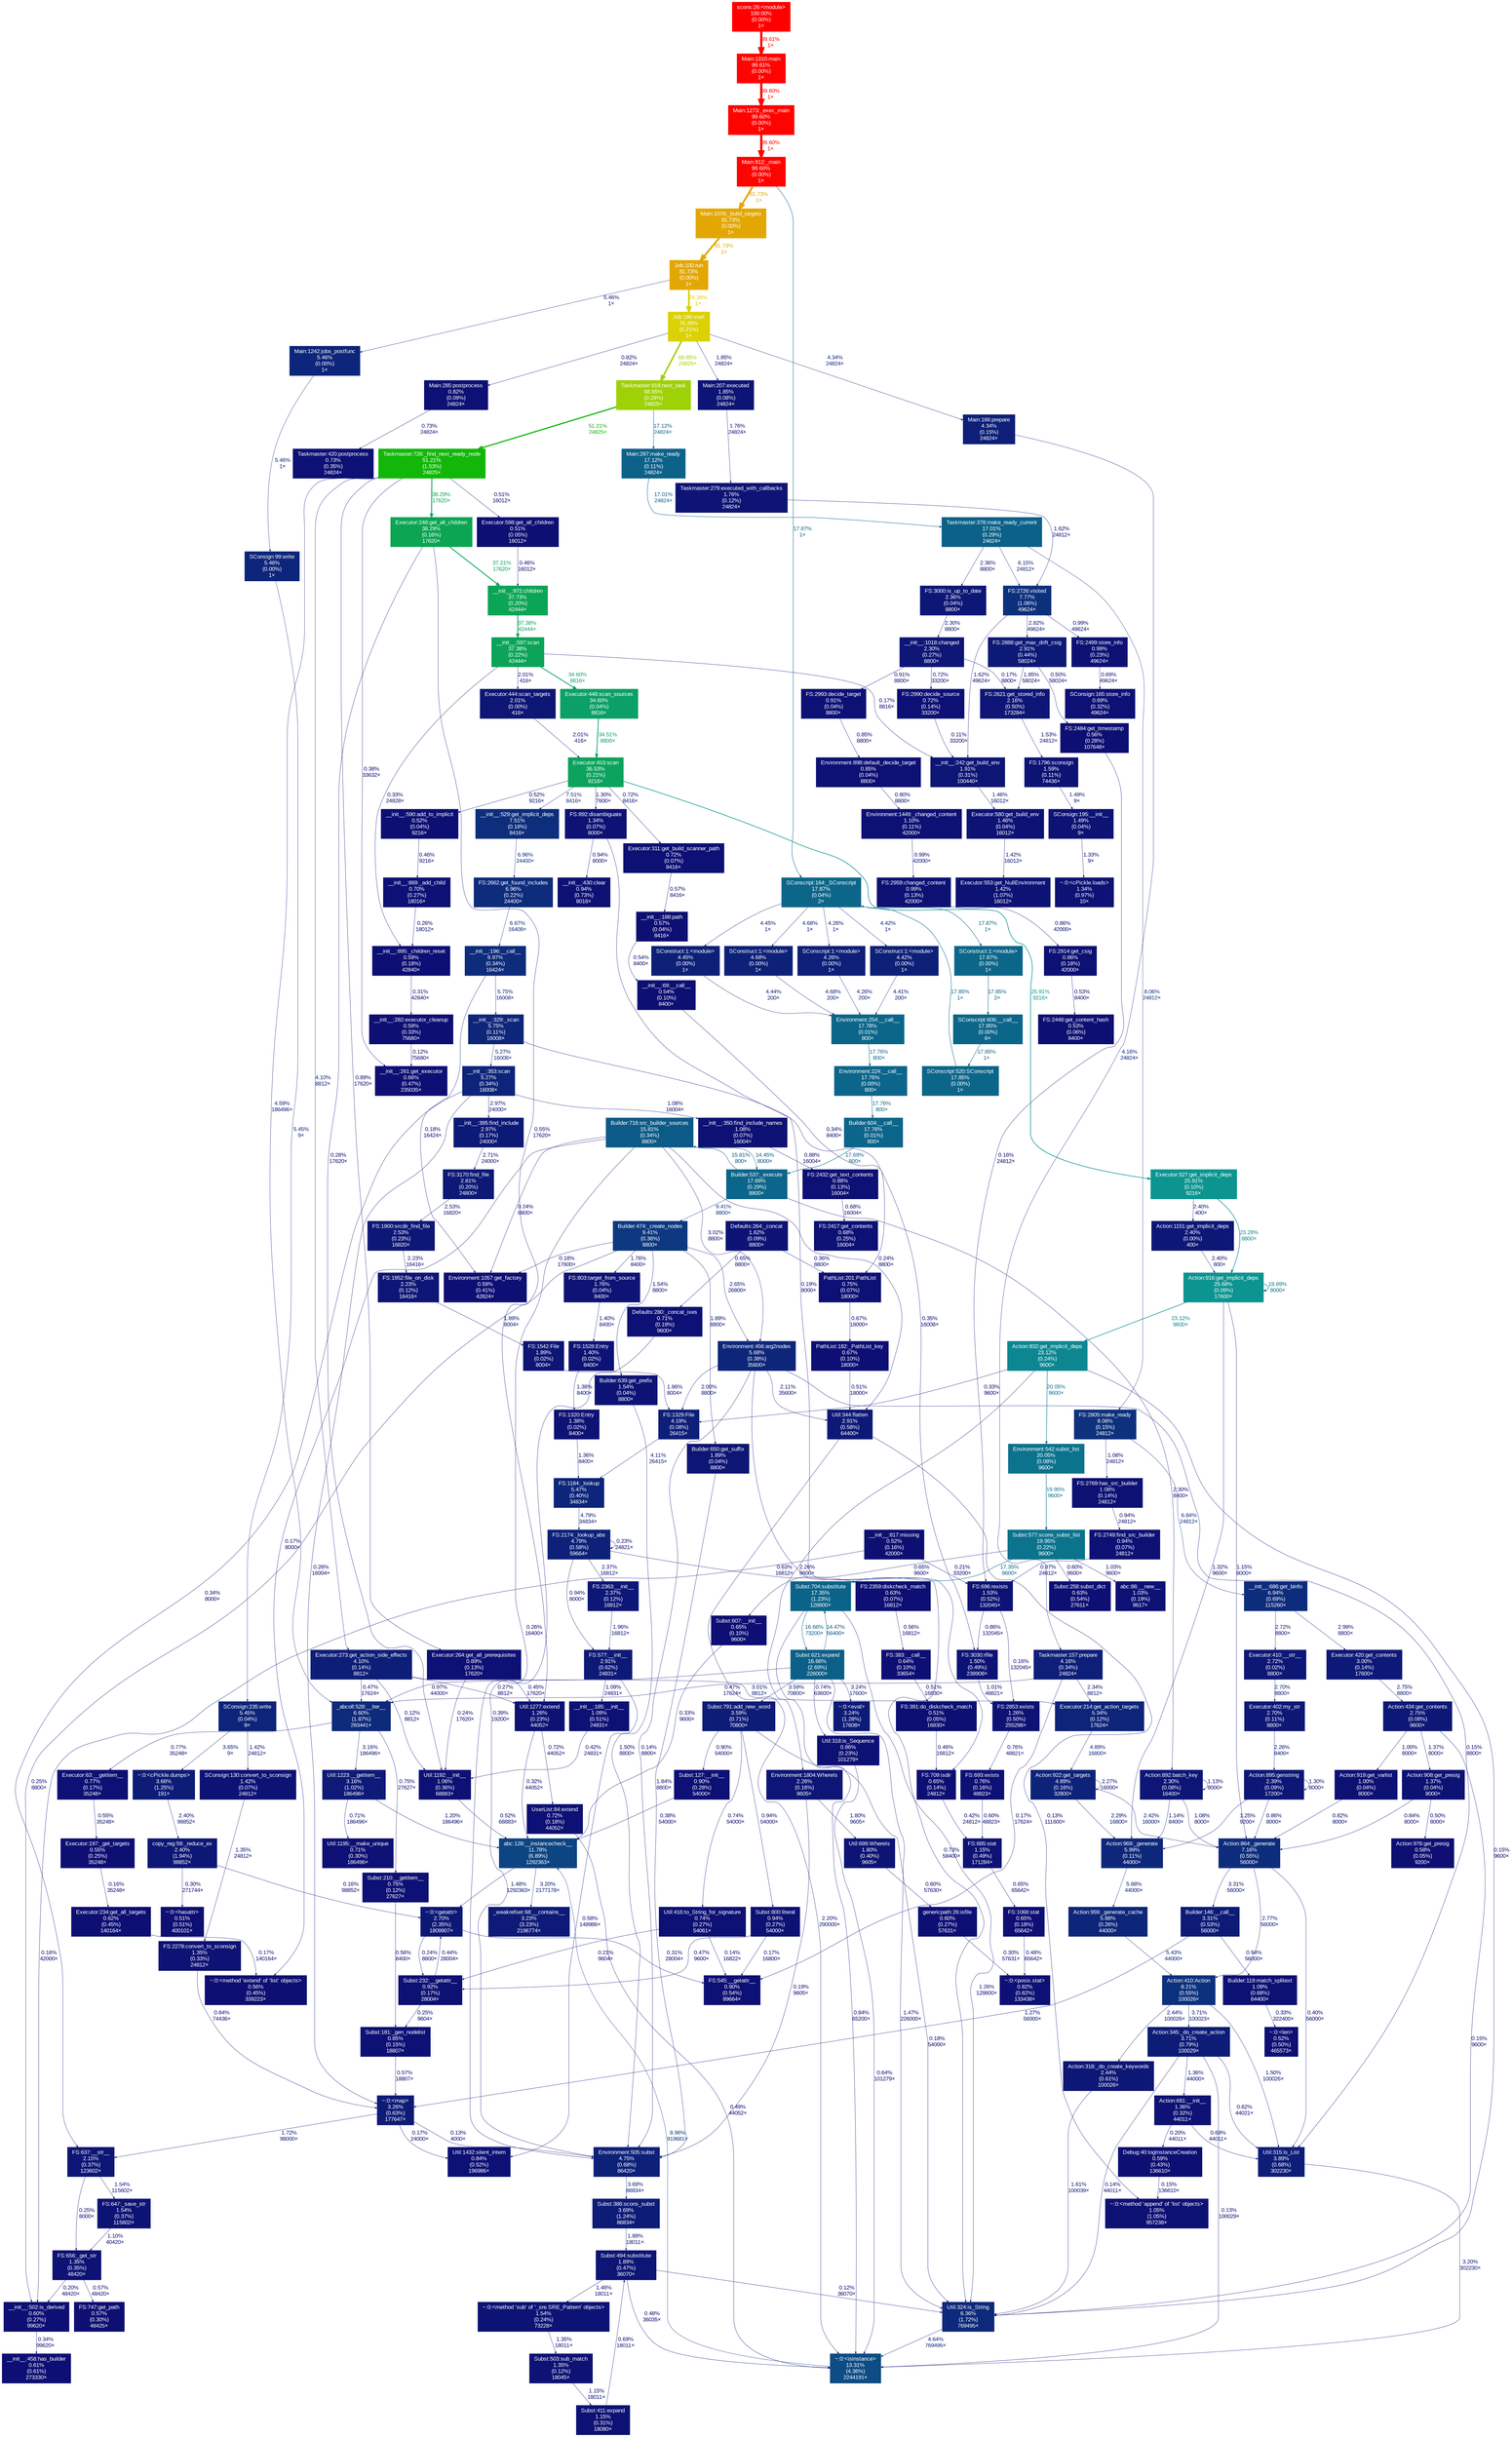 digraph {
	graph [ranksep=0.25, fontname=Arial, nodesep=0.125];
	node [fontname=Arial, style=filled, height=0, width=0, shape=box, fontcolor=white];
	edge [fontname=Arial];
	0 [color="#0d2179", fontcolor="#ffffff", fontsize="10.00", label="FS:2174:_lookup_abs\n4.79%\n(0.58%)\n59664×"];
	0 -> 0 [color="#0d0e73", label="0.23%\n24821×", arrowsize="0.35", fontsize="10.00", fontcolor="#0d0e73", labeldistance="0.50", penwidth="0.50"];
	0 -> 621 [color="#0d1174", label="0.94%\n8000×", arrowsize="0.35", fontsize="10.00", fontcolor="#0d1174", labeldistance="0.50", penwidth="0.50"];
	0 -> 1021 [color="#0d0f74", label="0.63%\n16812×", arrowsize="0.35", fontsize="10.00", fontcolor="#0d0f74", labeldistance="0.50", penwidth="0.50"];
	0 -> 980 [color="#0d1776", label="2.37%\n16812×", arrowsize="0.35", fontsize="10.00", fontcolor="#0d1776", labeldistance="0.50", penwidth="0.50"];
	1 [color="#0d257a", fontcolor="#ffffff", fontsize="10.00", label="FS:1184:_lookup\n5.47%\n(0.40%)\n34834×"];
	1 -> 0 [color="#0d2179", label="4.79%\n34834×", arrowsize="0.35", fontsize="10.00", fontcolor="#0d2179", labeldistance="0.50", penwidth="0.50"];
	3 [color="#12b709", fontcolor="#ffffff", fontsize="10.00", label="Taskmaster:726:_find_next_ready_node\n51.21%\n(1.53%)\n24825×"];
	3 -> 929 [color="#0d1074", label="0.89%\n17620×", arrowsize="0.35", fontsize="10.00", fontcolor="#0d1074", labeldistance="0.50", penwidth="0.50"];
	3 -> 389 [color="#0d0f73", label="0.51%\n16012×", arrowsize="0.35", fontsize="10.00", fontcolor="#0d0f73", labeldistance="0.50", penwidth="0.50"];
	3 -> 333 [color="#0d1e78", label="4.10%\n8812×", arrowsize="0.35", fontsize="10.00", fontcolor="#0d1e78", labeldistance="0.50", penwidth="0.50"];
	3 -> 145 [color="#0d0e73", label="0.38%\n33632×", arrowsize="0.35", fontsize="10.00", fontcolor="#0d0e73", labeldistance="0.50", penwidth="0.50"];
	3 -> 371 [color="#0d2179", label="4.59%\n186496×", arrowsize="0.35", fontsize="10.00", fontcolor="#0d2179", labeldistance="0.50", penwidth="0.50"];
	3 -> 694 [color="#0ba553", label="38.29%\n17620×", arrowsize="0.62", fontsize="10.00", fontcolor="#0ba553", labeldistance="1.53", penwidth="1.53"];
	8 [color="#0d1475", fontcolor="#ffffff", fontsize="10.00", label="Util:699:WhereIs\n1.80%\n(0.40%)\n9605×"];
	8 -> 272 [color="#0d0f74", label="0.60%\n57630×", arrowsize="0.35", fontsize="10.00", fontcolor="#0d0f74", labeldistance="0.50", penwidth="0.50"];
	9 [color="#0d1676", fontcolor="#ffffff", fontsize="10.00", label="Environment:1804:WhereIs\n2.26%\n(0.16%)\n9605×"];
	9 -> 8 [color="#0d1475", label="1.80%\n9605×", arrowsize="0.35", fontsize="10.00", fontcolor="#0d1475", labeldistance="0.50", penwidth="0.50"];
	9 -> 208 [color="#0d0e73", label="0.19%\n9605×", arrowsize="0.35", fontsize="10.00", fontcolor="#0d0e73", labeldistance="0.50", penwidth="0.50"];
	11 [color="#0d0f73", fontcolor="#ffffff", fontsize="10.00", label="__init__:282:executor_cleanup\n0.59%\n(0.33%)\n75680×"];
	11 -> 145 [color="#0d0d73", label="0.12%\n75680×", arrowsize="0.35", fontsize="10.00", fontcolor="#0d0d73", labeldistance="0.50", penwidth="0.50"];
	12 [color="#0d1676", fontcolor="#ffffff", fontsize="10.00", label="Action:892:batch_key\n2.30%\n(0.08%)\n16400×"];
	12 -> 200 [color="#0d1174", label="1.14%\n8400×", arrowsize="0.35", fontsize="10.00", fontcolor="#0d1174", labeldistance="0.50", penwidth="0.50"];
	12 -> 12 [color="#0d1174", label="1.13%\n8000×", arrowsize="0.35", fontsize="10.00", fontcolor="#0d1174", labeldistance="0.50", penwidth="0.50"];
	12 -> 753 [color="#0d1174", label="1.08%\n8000×", arrowsize="0.35", fontsize="10.00", fontcolor="#0d1174", labeldistance="0.50", penwidth="0.50"];
	13 [color="#0c658a", fontcolor="#ffffff", fontsize="10.00", label="Builder:537:_execute\n17.69%\n(0.29%)\n8800×"];
	13 -> 12 [color="#0d1676", label="2.30%\n8400×", arrowsize="0.35", fontsize="10.00", fontcolor="#0d1676", labeldistance="0.50", penwidth="0.50"];
	13 -> 15 [color="#0c5a87", label="15.81%\n800×", arrowsize="0.40", fontsize="10.00", fontcolor="#0c5a87", labeldistance="0.63", penwidth="0.63"];
	13 -> 16 [color="#0d387f", label="9.41%\n8800×", arrowsize="0.35", fontsize="10.00", fontcolor="#0d387f", labeldistance="0.50", penwidth="0.50"];
	15 [color="#0c5a87", fontcolor="#ffffff", fontsize="10.00", label="Builder:716:src_builder_sources\n15.81%\n(0.34%)\n8800×"];
	15 -> 488 [color="#0d0e73", label="0.24%\n8800×", arrowsize="0.35", fontsize="10.00", fontcolor="#0d0e73", labeldistance="0.50", penwidth="0.50"];
	15 -> 311 [color="#0d0e73", label="0.24%\n8800×", arrowsize="0.35", fontsize="10.00", fontcolor="#0d0e73", labeldistance="0.50", penwidth="0.50"];
	15 -> 556 [color="#0d0d73", label="0.17%\n8000×", arrowsize="0.35", fontsize="10.00", fontcolor="#0d0d73", labeldistance="0.50", penwidth="0.50"];
	15 -> 13 [color="#0c5285", label="14.45%\n8000×", arrowsize="0.38", fontsize="10.00", fontcolor="#0c5285", labeldistance="0.58", penwidth="0.58"];
	15 -> 208 [color="#0d0e73", label="0.26%\n16400×", arrowsize="0.35", fontsize="10.00", fontcolor="#0d0e73", labeldistance="0.50", penwidth="0.50"];
	15 -> 212 [color="#0d1a77", label="3.02%\n8800×", arrowsize="0.35", fontsize="10.00", fontcolor="#0d1a77", labeldistance="0.50", penwidth="0.50"];
	16 [color="#0d387f", fontcolor="#ffffff", fontsize="10.00", label="Builder:474:_create_nodes\n9.41%\n(0.36%)\n8800×"];
	16 -> 488 [color="#0d0d73", label="0.18%\n17600×", arrowsize="0.35", fontsize="10.00", fontcolor="#0d0d73", labeldistance="0.50", penwidth="0.50"];
	16 -> 74 [color="#0d1475", label="1.76%\n8400×", arrowsize="0.35", fontsize="10.00", fontcolor="#0d1475", labeldistance="0.50", penwidth="0.50"];
	16 -> 215 [color="#0d1375", label="1.54%\n8800×", arrowsize="0.35", fontsize="10.00", fontcolor="#0d1375", labeldistance="0.50", penwidth="0.50"];
	16 -> 212 [color="#0d1876", label="2.65%\n26800×", arrowsize="0.35", fontsize="10.00", fontcolor="#0d1876", labeldistance="0.50", penwidth="0.50"];
	16 -> 119 [color="#0d0e73", label="0.25%\n8800×", arrowsize="0.35", fontsize="10.00", fontcolor="#0d0e73", labeldistance="0.50", penwidth="0.50"];
	16 -> 154 [color="#0d1575", label="1.89%\n8800×", arrowsize="0.35", fontsize="10.00", fontcolor="#0d1575", labeldistance="0.50", penwidth="0.50"];
	24 [color="#0c5f88", fontcolor="#ffffff", fontsize="10.00", label="Subst:621:expand\n16.66%\n(2.69%)\n226000×"];
	24 -> 384 [color="#0d1a77", label="3.24%\n17600×", arrowsize="0.35", fontsize="10.00", fontcolor="#0d1a77", labeldistance="0.50", penwidth="0.50"];
	24 -> 371 [color="#0d1174", label="0.97%\n44000×", arrowsize="0.35", fontsize="10.00", fontcolor="#0d1174", labeldistance="0.50", penwidth="0.50"];
	24 -> 301 [color="#0d1074", label="0.74%\n63600×", arrowsize="0.35", fontsize="10.00", fontcolor="#0d1074", labeldistance="0.50", penwidth="0.50"];
	24 -> 177 [color="#0d1c77", label="3.59%\n70800×", arrowsize="0.35", fontsize="10.00", fontcolor="#0d1c77", labeldistance="0.50", penwidth="0.50"];
	24 -> 303 [color="#0d1375", label="1.47%\n226000×", arrowsize="0.35", fontsize="10.00", fontcolor="#0d1375", labeldistance="0.50", penwidth="0.50"];
	24 -> 314 [color="#0c5285", label="14.47%\n56400×", arrowsize="0.38", fontsize="10.00", fontcolor="#0c5285", labeldistance="0.58", penwidth="0.58"];
	44 [color="#0c9590", fontcolor="#ffffff", fontsize="10.00", label="Executor:527:get_implicit_deps\n25.91%\n(0.10%)\n9216×"];
	44 -> 558 [color="#0d1776", label="2.40%\n400×", arrowsize="0.35", fontsize="10.00", fontcolor="#0d1776", labeldistance="0.50", penwidth="0.50"];
	44 -> 628 [color="#0c8891", label="23.28%\n8800×", arrowsize="0.48", fontsize="10.00", fontcolor="#0c8891", labeldistance="0.93", penwidth="0.93"];
	48 [color="#fe0400", fontcolor="#ffffff", fontsize="10.00", label="Main:812:_main\n99.60%\n(0.00%)\n1×"];
	48 -> 264 [color="#0c668a", label="17.87%\n1×", arrowsize="0.42", fontsize="10.00", fontcolor="#0c668a", labeldistance="0.71", penwidth="0.71"];
	48 -> 438 [color="#e3a704", label="81.73%\n1×", arrowsize="0.90", fontsize="10.00", fontcolor="#e3a704", labeldistance="3.27", penwidth="3.27"];
	62 [color="#fe0400", fontcolor="#ffffff", fontsize="10.00", label="Main:1310:main\n99.61%\n(0.00%)\n1×"];
	62 -> 316 [color="#fe0400", label="99.60%\n1×", arrowsize="1.00", fontsize="10.00", fontcolor="#fe0400", labeldistance="3.98", penwidth="3.98"];
	70 [color="#0d2c7c", fontcolor="#ffffff", fontsize="10.00", label="__init__:686:get_binfo\n6.94%\n(0.69%)\n115260×"];
	70 -> 353 [color="#0d1977", label="2.99%\n8800×", arrowsize="0.35", fontsize="10.00", fontcolor="#0d1977", labeldistance="0.50", penwidth="0.50"];
	70 -> 249 [color="#0d1876", label="2.72%\n8800×", arrowsize="0.35", fontsize="10.00", fontcolor="#0d1876", labeldistance="0.50", penwidth="0.50"];
	74 [color="#0d1475", fontcolor="#ffffff", fontsize="10.00", label="FS:803:target_from_source\n1.76%\n(0.04%)\n8400×"];
	74 -> 129 [color="#0d1375", label="1.40%\n8400×", arrowsize="0.35", fontsize="10.00", fontcolor="#0d1375", labeldistance="0.50", penwidth="0.50"];
	82 [color="#0d0f73", fontcolor="#ffffff", fontsize="10.00", label="__init__:188:path\n0.57%\n(0.04%)\n8416×"];
	82 -> 869 [color="#0d0f73", label="0.54%\n8400×", arrowsize="0.35", fontsize="10.00", fontcolor="#0d0f73", labeldistance="0.50", penwidth="0.50"];
	83 [color="#0d1074", fontcolor="#ffffff", fontsize="10.00", label="Executor:311:get_build_scanner_path\n0.72%\n(0.07%)\n8416×"];
	83 -> 82 [color="#0d0f73", label="0.57%\n8416×", arrowsize="0.35", fontsize="10.00", fontcolor="#0d0f73", labeldistance="0.50", penwidth="0.50"];
	85 [color="#0d2c7c", fontcolor="#ffffff", fontsize="10.00", label="__init__:196:__call__\n6.97%\n(0.34%)\n16424×"];
	85 -> 488 [color="#0d0d73", label="0.18%\n16424×", arrowsize="0.35", fontsize="10.00", fontcolor="#0d0d73", labeldistance="0.50", penwidth="0.50"];
	85 -> 415 [color="#0d267a", label="5.75%\n16008×", arrowsize="0.35", fontsize="10.00", fontcolor="#0d267a", labeldistance="0.50", penwidth="0.50"];
	86 [color="#0d1174", fontcolor="#ffffff", fontsize="10.00", label="FS:2959:changed_content\n0.99%\n(0.13%)\n42000×"];
	86 -> 802 [color="#0d1074", label="0.86%\n42000×", arrowsize="0.35", fontsize="10.00", fontcolor="#0d1074", labeldistance="0.50", penwidth="0.50"];
	87 [color="#0d1174", fontcolor="#ffffff", fontsize="10.00", label="Environment:1449:_changed_content\n1.10%\n(0.11%)\n42000×"];
	87 -> 86 [color="#0d1174", label="0.99%\n42000×", arrowsize="0.35", fontsize="10.00", fontcolor="#0d1174", labeldistance="0.50", penwidth="0.50"];
	112 [color="#0d0f74", fontcolor="#ffffff", fontsize="10.00", label="__init__:458:has_builder\n0.61%\n(0.61%)\n273330×"];
	114 [color="#0ba458", fontcolor="#ffffff", fontsize="10.00", label="__init__:597:scan\n37.38%\n(0.22%)\n42444×"];
	114 -> 1028 [color="#0ba067", label="34.60%\n8816×", arrowsize="0.59", fontsize="10.00", fontcolor="#0ba067", labeldistance="1.38", penwidth="1.38"];
	114 -> 207 [color="#0d0e73", label="0.33%\n24828×", arrowsize="0.35", fontsize="10.00", fontcolor="#0d0e73", labeldistance="0.50", penwidth="0.50"];
	114 -> 148 [color="#0d0d73", label="0.17%\n8816×", arrowsize="0.35", fontsize="10.00", fontcolor="#0d0d73", labeldistance="0.50", penwidth="0.50"];
	114 -> 762 [color="#0d1575", label="2.01%\n416×", arrowsize="0.35", fontsize="10.00", fontcolor="#0d1575", labeldistance="0.50", penwidth="0.50"];
	115 [color="#0c6189", fontcolor="#ffffff", fontsize="10.00", label="Taskmaster:378:make_ready_current\n17.01%\n(0.29%)\n24824×"];
	115 -> 716 [color="#0d1776", label="2.36%\n8800×", arrowsize="0.35", fontsize="10.00", fontcolor="#0d1776", labeldistance="0.50", penwidth="0.50"];
	115 -> 116 [color="#0d287b", label="6.15%\n24812×", arrowsize="0.35", fontsize="10.00", fontcolor="#0d287b", labeldistance="0.50", penwidth="0.50"];
	115 -> 635 [color="#0d317d", label="8.06%\n24812×", arrowsize="0.35", fontsize="10.00", fontcolor="#0d317d", labeldistance="0.50", penwidth="0.50"];
	116 [color="#0d307d", fontcolor="#ffffff", fontsize="10.00", label="FS:2726:visited\n7.77%\n(1.06%)\n49624×"];
	116 -> 541 [color="#0d1976", label="2.82%\n49624×", arrowsize="0.35", fontsize="10.00", fontcolor="#0d1976", labeldistance="0.50", penwidth="0.50"];
	116 -> 148 [color="#0d1375", label="1.62%\n49624×", arrowsize="0.35", fontsize="10.00", fontcolor="#0d1375", labeldistance="0.50", penwidth="0.50"];
	116 -> 569 [color="#0d1174", label="0.99%\n49624×", arrowsize="0.35", fontsize="10.00", fontcolor="#0d1174", labeldistance="0.50", penwidth="0.50"];
	119 [color="#0d0f74", fontcolor="#ffffff", fontsize="10.00", label="__init__:502:is_derived\n0.60%\n(0.27%)\n99620×"];
	119 -> 112 [color="#0d0e73", label="0.34%\n99620×", arrowsize="0.35", fontsize="10.00", fontcolor="#0d0e73", labeldistance="0.50", penwidth="0.50"];
	120 [color="#0d1676", fontcolor="#ffffff", fontsize="10.00", label="__init__:1018:changed\n2.30%\n(0.27%)\n8800×"];
	120 -> 325 [color="#0d0d73", label="0.17%\n8800×", arrowsize="0.35", fontsize="10.00", fontcolor="#0d0d73", labeldistance="0.50", penwidth="0.50"];
	120 -> 178 [color="#0d1074", label="0.91%\n8800×", arrowsize="0.35", fontsize="10.00", fontcolor="#0d1074", labeldistance="0.50", penwidth="0.50"];
	120 -> 179 [color="#0d1074", label="0.72%\n33200×", arrowsize="0.35", fontsize="10.00", fontcolor="#0d1074", labeldistance="0.50", penwidth="0.50"];
	121 [color="#0d1475", fontcolor="#ffffff", fontsize="10.00", label="Main:207:executed\n1.85%\n(0.08%)\n24824×"];
	121 -> 646 [color="#0d1475", label="1.76%\n24824×", arrowsize="0.35", fontsize="10.00", fontcolor="#0d1475", labeldistance="0.50", penwidth="0.50"];
	123 [color="#0ba556", fontcolor="#ffffff", fontsize="10.00", label="__init__:972:children\n37.73%\n(0.20%)\n42444×"];
	123 -> 114 [color="#0ba458", label="37.38%\n42444×", arrowsize="0.61", fontsize="10.00", fontcolor="#0ba458", labeldistance="1.50", penwidth="1.50"];
	126 [color="#0d1575", fontcolor="#ffffff", fontsize="10.00", label="FS:1542:File\n1.89%\n(0.02%)\n8004×"];
	126 -> 699 [color="#0d1575", label="1.86%\n8004×", arrowsize="0.35", fontsize="10.00", fontcolor="#0d1575", labeldistance="0.50", penwidth="0.50"];
	127 [color="#0d1676", fontcolor="#ffffff", fontsize="10.00", label="FS:1952:file_on_disk\n2.23%\n(0.12%)\n16416×"];
	127 -> 126 [color="#0d1575", label="1.89%\n8004×", arrowsize="0.35", fontsize="10.00", fontcolor="#0d1575", labeldistance="0.50", penwidth="0.50"];
	128 [color="#0d1275", fontcolor="#ffffff", fontsize="10.00", label="FS:1320:Entry\n1.38%\n(0.02%)\n8400×"];
	128 -> 1 [color="#0d1274", label="1.36%\n8400×", arrowsize="0.35", fontsize="10.00", fontcolor="#0d1274", labeldistance="0.50", penwidth="0.50"];
	129 [color="#0d1375", fontcolor="#ffffff", fontsize="10.00", label="FS:1528:Entry\n1.40%\n(0.02%)\n8400×"];
	129 -> 128 [color="#0d1275", label="1.38%\n8400×", arrowsize="0.35", fontsize="10.00", fontcolor="#0d1275", labeldistance="0.50", penwidth="0.50"];
	135 [color="#0d247a", fontcolor="#ffffff", fontsize="10.00", label="__init__:353:scan\n5.27%\n(0.34%)\n16008×"];
	135 -> 771 [color="#0d1174", label="1.08%\n16004×", arrowsize="0.35", fontsize="10.00", fontcolor="#0d1174", labeldistance="0.50", penwidth="0.50"];
	135 -> 1193 [color="#0d1977", label="2.97%\n24000×", arrowsize="0.35", fontsize="10.00", fontcolor="#0d1977", labeldistance="0.50", penwidth="0.50"];
	135 -> 209 [color="#0d0e73", label="0.26%\n16004×", arrowsize="0.35", fontsize="10.00", fontcolor="#0d0e73", labeldistance="0.50", penwidth="0.50"];
	135 -> 479 [color="#0d0e73", label="0.34%\n8000×", arrowsize="0.35", fontsize="10.00", fontcolor="#0d0e73", labeldistance="0.50", penwidth="0.50"];
	145 [color="#0d0f74", fontcolor="#ffffff", fontsize="10.00", label="__init__:261:get_executor\n0.66%\n(0.47%)\n235035×"];
	147 [color="#9fd107", fontcolor="#ffffff", fontsize="10.00", label="Taskmaster:918:next_task\n68.85%\n(0.28%)\n24825×"];
	147 -> 3 [color="#12b709", label="51.21%\n24825×", arrowsize="0.72", fontsize="10.00", fontcolor="#12b709", labeldistance="2.05", penwidth="2.05"];
	147 -> 1229 [color="#0c6289", label="17.12%\n24824×", arrowsize="0.41", fontsize="10.00", fontcolor="#0c6289", labeldistance="0.68", penwidth="0.68"];
	148 [color="#0d1575", fontcolor="#ffffff", fontsize="10.00", label="__init__:242:get_build_env\n1.91%\n(0.31%)\n100440×"];
	148 -> 624 [color="#0d1375", label="1.46%\n16012×", arrowsize="0.35", fontsize="10.00", fontcolor="#0d1375", labeldistance="0.50", penwidth="0.50"];
	149 [color="#0d1f78", fontcolor="#ffffff", fontsize="10.00", label="Taskmaster:157:prepare\n4.16%\n(0.34%)\n24824×"];
	149 -> 171 [color="#0d0d73", label="0.17%\n17624×", arrowsize="0.35", fontsize="10.00", fontcolor="#0d0d73", labeldistance="0.50", penwidth="0.50"];
	149 -> 371 [color="#0d0f73", label="0.47%\n17624×", arrowsize="0.35", fontsize="10.00", fontcolor="#0d0f73", labeldistance="0.50", penwidth="0.50"];
	149 -> 763 [color="#0d1776", label="2.34%\n8812×", arrowsize="0.35", fontsize="10.00", fontcolor="#0d1776", labeldistance="0.50", penwidth="0.50"];
	152 [color="#0d1174", fontcolor="#ffffff", fontsize="10.00", label="Action:919:get_varlist\n1.00%\n(0.04%)\n8000×"];
	152 -> 753 [color="#0d1074", label="0.82%\n8000×", arrowsize="0.35", fontsize="10.00", fontcolor="#0d1074", labeldistance="0.50", penwidth="0.50"];
	153 [color="#0d1876", fontcolor="#ffffff", fontsize="10.00", label="Action:434:get_contents\n2.75%\n(0.08%)\n9600×"];
	153 -> 1089 [color="#0d1275", label="1.37%\n8000×", arrowsize="0.35", fontsize="10.00", fontcolor="#0d1275", labeldistance="0.50", penwidth="0.50"];
	153 -> 303 [color="#0d0d73", label="0.15%\n9600×", arrowsize="0.35", fontsize="10.00", fontcolor="#0d0d73", labeldistance="0.50", penwidth="0.50"];
	153 -> 152 [color="#0d1174", label="1.00%\n8000×", arrowsize="0.35", fontsize="10.00", fontcolor="#0d1174", labeldistance="0.50", penwidth="0.50"];
	154 [color="#0d1575", fontcolor="#ffffff", fontsize="10.00", label="Builder:650:get_suffix\n1.89%\n(0.04%)\n8800×"];
	154 -> 208 [color="#0d1475", label="1.84%\n8800×", arrowsize="0.35", fontsize="10.00", fontcolor="#0d1475", labeldistance="0.50", penwidth="0.50"];
	161 [color="#0d2c7c", fontcolor="#ffffff", fontsize="10.00", label="FS:2662:get_found_includes\n6.96%\n(0.22%)\n24400×"];
	161 -> 85 [color="#0d2a7b", label="6.67%\n16408×", arrowsize="0.35", fontsize="10.00", fontcolor="#0d2a7b", labeldistance="0.50", penwidth="0.50"];
	166 [color="#0ba35d", fontcolor="#ffffff", fontsize="10.00", label="Executor:453:scan\n36.53%\n(0.21%)\n9216×"];
	166 -> 192 [color="#0d1274", label="1.30%\n7600×", arrowsize="0.35", fontsize="10.00", fontcolor="#0d1274", labeldistance="0.50", penwidth="0.50"];
	166 -> 44 [color="#0c9590", label="25.91%\n9216×", arrowsize="0.51", fontsize="10.00", fontcolor="#0c9590", labeldistance="1.04", penwidth="1.04"];
	166 -> 559 [color="#0d2e7c", label="7.51%\n8416×", arrowsize="0.35", fontsize="10.00", fontcolor="#0d2e7c", labeldistance="0.50", penwidth="0.50"];
	166 -> 83 [color="#0d1074", label="0.72%\n8416×", arrowsize="0.35", fontsize="10.00", fontcolor="#0d1074", labeldistance="0.50", penwidth="0.50"];
	166 -> 730 [color="#0d0f73", label="0.52%\n9216×", arrowsize="0.35", fontsize="10.00", fontcolor="#0d0f73", labeldistance="0.50", penwidth="0.50"];
	171 [color="#0d1074", fontcolor="#ffffff", fontsize="10.00", label="FS:545:__getattr__\n0.90%\n(0.54%)\n89664×"];
	173 [color="#0d1c77", fontcolor="#ffffff", fontsize="10.00", label="Subst:386:scons_subst\n3.69%\n(1.24%)\n86834×"];
	173 -> 298 [color="#0d1575", label="1.89%\n18011×", arrowsize="0.35", fontsize="10.00", fontcolor="#0d1575", labeldistance="0.50", penwidth="0.50"];
	176 [color="#0d1174", fontcolor="#ffffff", fontsize="10.00", label="Subst:800:literal\n0.94%\n(0.27%)\n54000×"];
	176 -> 171 [color="#0d0d73", label="0.17%\n16800×", arrowsize="0.35", fontsize="10.00", fontcolor="#0d0d73", labeldistance="0.50", penwidth="0.50"];
	176 -> 495 [color="#0d0f73", label="0.47%\n9600×", arrowsize="0.35", fontsize="10.00", fontcolor="#0d0f73", labeldistance="0.50", penwidth="0.50"];
	177 [color="#0d1c77", fontcolor="#ffffff", fontsize="10.00", label="Subst:791:add_new_word\n3.59%\n(0.71%)\n70800×"];
	177 -> 224 [color="#0d1074", label="0.74%\n54000×", arrowsize="0.35", fontsize="10.00", fontcolor="#0d1074", labeldistance="0.50", penwidth="0.50"];
	177 -> 303 [color="#0d0d73", label="0.18%\n54000×", arrowsize="0.35", fontsize="10.00", fontcolor="#0d0d73", labeldistance="0.50", penwidth="0.50"];
	177 -> 176 [color="#0d1174", label="0.94%\n54000×", arrowsize="0.35", fontsize="10.00", fontcolor="#0d1174", labeldistance="0.50", penwidth="0.50"];
	177 -> 632 [color="#0d1074", label="0.90%\n54000×", arrowsize="0.35", fontsize="10.00", fontcolor="#0d1074", labeldistance="0.50", penwidth="0.50"];
	178 [color="#0d1074", fontcolor="#ffffff", fontsize="10.00", label="FS:2993:decide_target\n0.91%\n(0.04%)\n8800×"];
	178 -> 863 [color="#0d1074", label="0.85%\n8800×", arrowsize="0.35", fontsize="10.00", fontcolor="#0d1074", labeldistance="0.50", penwidth="0.50"];
	179 [color="#0d1074", fontcolor="#ffffff", fontsize="10.00", label="FS:2990:decide_source\n0.72%\n(0.14%)\n33200×"];
	179 -> 148 [color="#0d0d73", label="0.11%\n33200×", arrowsize="0.35", fontsize="10.00", fontcolor="#0d0d73", labeldistance="0.50", penwidth="0.50"];
	181 [color="#ff0000", fontcolor="#ffffff", fontsize="10.00", label="scons:26:<module>\n100.00%\n(0.00%)\n1×"];
	181 -> 62 [color="#fe0400", label="99.61%\n1×", arrowsize="1.00", fontsize="10.00", fontcolor="#fe0400", labeldistance="3.98", penwidth="3.98"];
	191 [color="#0d0f73", fontcolor="#ffffff", fontsize="10.00", label="Executor:197:_get_targets\n0.55%\n(0.25%)\n35248×"];
	191 -> 347 [color="#0d0d73", label="0.16%\n35248×", arrowsize="0.35", fontsize="10.00", fontcolor="#0d0d73", labeldistance="0.50", penwidth="0.50"];
	192 [color="#0d1274", fontcolor="#ffffff", fontsize="10.00", label="FS:892:disambiguate\n1.34%\n(0.07%)\n8000×"];
	192 -> 205 [color="#0d1174", label="0.94%\n8000×", arrowsize="0.35", fontsize="10.00", fontcolor="#0d1174", labeldistance="0.50", penwidth="0.50"];
	192 -> 726 [color="#0d0e73", label="0.19%\n8000×", arrowsize="0.35", fontsize="10.00", fontcolor="#0d0e73", labeldistance="0.50", penwidth="0.50"];
	199 [color="#0d267a", fontcolor="#ffffff", fontsize="10.00", label="Action:959:_generate_cache\n5.88%\n(0.26%)\n44000×"];
	199 -> 553 [color="#0d247a", label="5.43%\n44000×", arrowsize="0.35", fontsize="10.00", fontcolor="#0d247a", labeldistance="0.50", penwidth="0.50"];
	200 [color="#0d277a", fontcolor="#ffffff", fontsize="10.00", label="Action:969:_generate\n5.99%\n(0.11%)\n44000×"];
	200 -> 199 [color="#0d267a", label="5.88%\n44000×", arrowsize="0.35", fontsize="10.00", fontcolor="#0d267a", labeldistance="0.50", penwidth="0.50"];
	205 [color="#0d1174", fontcolor="#ffffff", fontsize="10.00", label="__init__:430:clear\n0.94%\n(0.73%)\n8016×"];
	206 [color="#0d1174", fontcolor="#ffffff", fontsize="10.00", label="__init__:185:__init__\n1.09%\n(0.51%)\n24831×"];
	206 -> 352 [color="#0d0e73", label="0.42%\n24831×", arrowsize="0.35", fontsize="10.00", fontcolor="#0d0e73", labeldistance="0.50", penwidth="0.50"];
	207 [color="#0d0f74", fontcolor="#ffffff", fontsize="10.00", label="__init__:895:_children_reset\n0.59%\n(0.18%)\n42840×"];
	207 -> 11 [color="#0d0e73", label="0.31%\n42840×", arrowsize="0.35", fontsize="10.00", fontcolor="#0d0e73", labeldistance="0.50", penwidth="0.50"];
	208 [color="#0d2179", fontcolor="#ffffff", fontsize="10.00", label="Environment:505:subst\n4.75%\n(0.68%)\n86420×"];
	208 -> 173 [color="#0d1c77", label="3.69%\n86834×", arrowsize="0.35", fontsize="10.00", fontcolor="#0d1c77", labeldistance="0.50", penwidth="0.50"];
	209 [color="#0d1b77", fontcolor="#ffffff", fontsize="10.00", label="~:0:<map>\n3.26%\n(0.63%)\n177647×"];
	209 -> 1130 [color="#0d0d73", label="0.17%\n24000×", arrowsize="0.35", fontsize="10.00", fontcolor="#0d0d73", labeldistance="0.50", penwidth="0.50"];
	209 -> 208 [color="#0d0d73", label="0.13%\n4000×", arrowsize="0.35", fontsize="10.00", fontcolor="#0d0d73", labeldistance="0.50", penwidth="0.50"];
	209 -> 479 [color="#0d1475", label="1.72%\n98000×", arrowsize="0.35", fontsize="10.00", fontcolor="#0d1475", labeldistance="0.50", penwidth="0.50"];
	212 [color="#0d267a", fontcolor="#ffffff", fontsize="10.00", label="Environment:456:arg2nodes\n5.68%\n(0.38%)\n35600×"];
	212 -> 323 [color="#0d0d73", label="0.15%\n8800×", arrowsize="0.35", fontsize="10.00", fontcolor="#0d0d73", labeldistance="0.50", penwidth="0.50"];
	212 -> 303 [color="#0d1074", label="0.73%\n58400×", arrowsize="0.35", fontsize="10.00", fontcolor="#0d1074", labeldistance="0.50", penwidth="0.50"];
	212 -> 208 [color="#0d0d73", label="0.14%\n8800×", arrowsize="0.35", fontsize="10.00", fontcolor="#0d0d73", labeldistance="0.50", penwidth="0.50"];
	212 -> 311 [color="#0d1675", label="2.11%\n35600×", arrowsize="0.35", fontsize="10.00", fontcolor="#0d1675", labeldistance="0.50", penwidth="0.50"];
	212 -> 699 [color="#0d1575", label="2.00%\n8800×", arrowsize="0.35", fontsize="10.00", fontcolor="#0d1575", labeldistance="0.50", penwidth="0.50"];
	214 [color="#0d1074", fontcolor="#ffffff", fontsize="10.00", label="Defaults:280:_concat_ixes\n0.71%\n(0.19%)\n9600×"];
	214 -> 208 [color="#0d0e73", label="0.39%\n19200×", arrowsize="0.35", fontsize="10.00", fontcolor="#0d0e73", labeldistance="0.50", penwidth="0.50"];
	215 [color="#0d1375", fontcolor="#ffffff", fontsize="10.00", label="Builder:639:get_prefix\n1.54%\n(0.04%)\n8800×"];
	215 -> 208 [color="#0d1375", label="1.50%\n8800×", arrowsize="0.35", fontsize="10.00", fontcolor="#0d1375", labeldistance="0.50", penwidth="0.50"];
	224 [color="#0d1074", fontcolor="#ffffff", fontsize="10.00", label="Util:416:to_String_for_signature\n0.74%\n(0.27%)\n54061×"];
	224 -> 171 [color="#0d0d73", label="0.14%\n16822×", arrowsize="0.35", fontsize="10.00", fontcolor="#0d0d73", labeldistance="0.50", penwidth="0.50"];
	224 -> 495 [color="#0d0e73", label="0.21%\n9604×", arrowsize="0.35", fontsize="10.00", fontcolor="#0d0e73", labeldistance="0.50", penwidth="0.50"];
	225 [color="#dbd105", fontcolor="#ffffff", fontsize="10.00", label="Job:186:start\n76.26%\n(0.21%)\n1×"];
	225 -> 1293 [color="#0d1f78", label="4.34%\n24824×", arrowsize="0.35", fontsize="10.00", fontcolor="#0d1f78", labeldistance="0.50", penwidth="0.50"];
	225 -> 401 [color="#0d1074", label="0.82%\n24824×", arrowsize="0.35", fontsize="10.00", fontcolor="#0d1074", labeldistance="0.50", penwidth="0.50"];
	225 -> 147 [color="#9fd107", label="68.85%\n24825×", arrowsize="0.83", fontsize="10.00", fontcolor="#9fd107", labeldistance="2.75", penwidth="2.75"];
	225 -> 121 [color="#0d1475", label="1.85%\n24824×", arrowsize="0.35", fontsize="10.00", fontcolor="#0d1475", labeldistance="0.50", penwidth="0.50"];
	239 [color="#0d1776", fontcolor="#ffffff", fontsize="10.00", label="FS:1900:srcdir_find_file\n2.53%\n(0.23%)\n16820×"];
	239 -> 127 [color="#0d1676", label="2.23%\n16416×", arrowsize="0.35", fontsize="10.00", fontcolor="#0d1676", labeldistance="0.50", penwidth="0.50"];
	248 [color="#0d1876", fontcolor="#ffffff", fontsize="10.00", label="Executor:402:my_str\n2.70%\n(0.11%)\n8800×"];
	248 -> 629 [color="#0d1676", label="2.26%\n8400×", arrowsize="0.35", fontsize="10.00", fontcolor="#0d1676", labeldistance="0.50", penwidth="0.50"];
	249 [color="#0d1876", fontcolor="#ffffff", fontsize="10.00", label="Executor:410:__str__\n2.72%\n(0.02%)\n8800×"];
	249 -> 248 [color="#0d1876", label="2.70%\n8800×", arrowsize="0.35", fontsize="10.00", fontcolor="#0d1876", labeldistance="0.50", penwidth="0.50"];
	264 [color="#0c668a", fontcolor="#ffffff", fontsize="10.00", label="SConscript:164:_SConscript\n17.87%\n(0.04%)\n2×"];
	264 -> 827 [color="#0d2078", label="4.42%\n1×", arrowsize="0.35", fontsize="10.00", fontcolor="#0d2078", labeldistance="0.50", penwidth="0.50"];
	264 -> 829 [color="#0d2078", label="4.45%\n1×", arrowsize="0.35", fontsize="10.00", fontcolor="#0d2078", labeldistance="0.50", penwidth="0.50"];
	264 -> 503 [color="#0c668a", label="17.87%\n1×", arrowsize="0.42", fontsize="10.00", fontcolor="#0c668a", labeldistance="0.71", penwidth="0.71"];
	264 -> 826 [color="#0d2179", label="4.68%\n1×", arrowsize="0.35", fontsize="10.00", fontcolor="#0d2179", labeldistance="0.50", penwidth="0.50"];
	264 -> 828 [color="#0d1f78", label="4.26%\n1×", arrowsize="0.35", fontsize="10.00", fontcolor="#0d1f78", labeldistance="0.50", penwidth="0.50"];
	265 [color="#0c668a", fontcolor="#ffffff", fontsize="10.00", label="SConscript:520:SConscript\n17.85%\n(0.00%)\n1×"];
	265 -> 264 [color="#0c668a", label="17.85%\n1×", arrowsize="0.42", fontsize="10.00", fontcolor="#0c668a", labeldistance="0.71", penwidth="0.71"];
	271 [color="#0d1074", fontcolor="#ffffff", fontsize="10.00", label="~:0:<posix.stat>\n0.82%\n(0.82%)\n133438×"];
	272 [color="#0d0f74", fontcolor="#ffffff", fontsize="10.00", label="genericpath:26:isfile\n0.60%\n(0.27%)\n57631×"];
	272 -> 271 [color="#0d0e73", label="0.30%\n57631×", arrowsize="0.35", fontsize="10.00", fontcolor="#0d0e73", labeldistance="0.50", penwidth="0.50"];
	274 [color="#0d0f74", fontcolor="#ffffff", fontsize="10.00", label="FS:1068:stat\n0.65%\n(0.18%)\n65642×"];
	274 -> 271 [color="#0d0f73", label="0.48%\n65642×", arrowsize="0.35", fontsize="10.00", fontcolor="#0d0f73", labeldistance="0.50", penwidth="0.50"];
	276 [color="#0d1274", fontcolor="#ffffff", fontsize="10.00", label="Action:691:__init__\n1.36%\n(0.32%)\n44011×"];
	276 -> 354 [color="#0d0e73", label="0.20%\n44011×", arrowsize="0.35", fontsize="10.00", fontcolor="#0d0e73", labeldistance="0.50", penwidth="0.50"];
	276 -> 323 [color="#0d1074", label="0.69%\n44011×", arrowsize="0.35", fontsize="10.00", fontcolor="#0d1074", labeldistance="0.50", penwidth="0.50"];
	278 [color="#0d1d77", fontcolor="#ffffff", fontsize="10.00", label="Action:345:_do_create_action\n3.71%\n(0.79%)\n100029×"];
	278 -> 323 [color="#0d0f74", label="0.62%\n44021×", arrowsize="0.35", fontsize="10.00", fontcolor="#0d0f74", labeldistance="0.50", penwidth="0.50"];
	278 -> 296 [color="#0d0d73", label="0.13%\n100029×", arrowsize="0.35", fontsize="10.00", fontcolor="#0d0d73", labeldistance="0.50", penwidth="0.50"];
	278 -> 303 [color="#0d0d73", label="0.14%\n44011×", arrowsize="0.35", fontsize="10.00", fontcolor="#0d0d73", labeldistance="0.50", penwidth="0.50"];
	278 -> 276 [color="#0d1274", label="1.36%\n44000×", arrowsize="0.35", fontsize="10.00", fontcolor="#0d1274", labeldistance="0.50", penwidth="0.50"];
	296 [color="#0d4c84", fontcolor="#ffffff", fontsize="10.00", label="~:0:<isinstance>\n13.31%\n(4.36%)\n2244191×"];
	296 -> 381 [color="#0d357e", label="8.96%\n919681×", arrowsize="0.35", fontsize="10.00", fontcolor="#0d357e", labeldistance="0.50", penwidth="0.50"];
	298 [color="#0d1575", fontcolor="#ffffff", fontsize="10.00", label="Subst:494:substitute\n1.89%\n(0.47%)\n36070×"];
	298 -> 296 [color="#0d0f73", label="0.48%\n36035×", arrowsize="0.35", fontsize="10.00", fontcolor="#0d0f73", labeldistance="0.50", penwidth="0.50"];
	298 -> 940 [color="#0d1375", label="1.46%\n18011×", arrowsize="0.35", fontsize="10.00", fontcolor="#0d1375", labeldistance="0.50", penwidth="0.50"];
	298 -> 303 [color="#0d0d73", label="0.12%\n36070×", arrowsize="0.35", fontsize="10.00", fontcolor="#0d0d73", labeldistance="0.50", penwidth="0.50"];
	301 [color="#0d1074", fontcolor="#ffffff", fontsize="10.00", label="Util:318:is_Sequence\n0.86%\n(0.23%)\n101279×"];
	301 -> 296 [color="#0d0f74", label="0.64%\n101279×", arrowsize="0.35", fontsize="10.00", fontcolor="#0d0f74", labeldistance="0.50", penwidth="0.50"];
	303 [color="#0d297b", fontcolor="#ffffff", fontsize="10.00", label="Util:324:is_String\n6.36%\n(1.72%)\n769495×"];
	303 -> 296 [color="#0d2179", label="4.64%\n769495×", arrowsize="0.35", fontsize="10.00", fontcolor="#0d2179", labeldistance="0.50", penwidth="0.50"];
	305 [color="#0d1074", fontcolor="#ffffff", fontsize="10.00", label="UserList:84:extend\n0.72%\n(0.18%)\n44052×"];
	305 -> 296 [color="#0d0f73", label="0.49%\n44052×", arrowsize="0.35", fontsize="10.00", fontcolor="#0d0f73", labeldistance="0.50", penwidth="0.50"];
	311 [color="#0d1976", fontcolor="#ffffff", fontsize="10.00", label="Util:344:flatten\n2.91%\n(0.58%)\n64400×"];
	311 -> 296 [color="#0d1676", label="2.20%\n290000×", arrowsize="0.35", fontsize="10.00", fontcolor="#0d1676", labeldistance="0.50", penwidth="0.50"];
	311 -> 962 [color="#0d0d73", label="0.13%\n111600×", arrowsize="0.35", fontsize="10.00", fontcolor="#0d0d73", labeldistance="0.50", penwidth="0.50"];
	314 [color="#0c6389", fontcolor="#ffffff", fontsize="10.00", label="Subst:704:substitute\n17.35%\n(1.23%)\n128800×"];
	314 -> 296 [color="#0d1074", label="0.84%\n65200×", arrowsize="0.35", fontsize="10.00", fontcolor="#0d1074", labeldistance="0.50", penwidth="0.50"];
	314 -> 303 [color="#0d1274", label="1.26%\n128800×", arrowsize="0.35", fontsize="10.00", fontcolor="#0d1274", labeldistance="0.50", penwidth="0.50"];
	314 -> 24 [color="#0c5f88", label="16.66%\n73200×", arrowsize="0.41", fontsize="10.00", fontcolor="#0c5f88", labeldistance="0.67", penwidth="0.67"];
	315 [color="#0d1375", fontcolor="#ffffff", fontsize="10.00", label="SConsign:195:__init__\n1.49%\n(0.04%)\n9×"];
	315 -> 369 [color="#0d1274", label="1.33%\n9×", arrowsize="0.35", fontsize="10.00", fontcolor="#0d1274", labeldistance="0.50", penwidth="0.50"];
	316 [color="#fe0400", fontcolor="#ffffff", fontsize="10.00", label="Main:1273:_exec_main\n99.60%\n(0.00%)\n1×"];
	316 -> 48 [color="#fe0400", label="99.60%\n1×", arrowsize="1.00", fontsize="10.00", fontcolor="#fe0400", labeldistance="3.98", penwidth="3.98"];
	323 [color="#0d1d78", fontcolor="#ffffff", fontsize="10.00", label="Util:315:is_List\n3.89%\n(0.68%)\n302230×"];
	323 -> 296 [color="#0d1a77", label="3.20%\n302230×", arrowsize="0.35", fontsize="10.00", fontcolor="#0d1a77", labeldistance="0.50", penwidth="0.50"];
	325 [color="#0d1676", fontcolor="#ffffff", fontsize="10.00", label="FS:2621:get_stored_info\n2.16%\n(0.50%)\n173284×"];
	325 -> 1054 [color="#0d1375", label="1.53%\n24812×", arrowsize="0.35", fontsize="10.00", fontcolor="#0d1375", labeldistance="0.50", penwidth="0.50"];
	332 [color="#0d1876", fontcolor="#ffffff", fontsize="10.00", label="~:0:<getattr>\n2.70%\n(2.35%)\n1809907×"];
	332 -> 171 [color="#0d0e73", label="0.31%\n28004×", arrowsize="0.35", fontsize="10.00", fontcolor="#0d0e73", labeldistance="0.50", penwidth="0.50"];
	332 -> 495 [color="#0d0e73", label="0.24%\n8800×", arrowsize="0.35", fontsize="10.00", fontcolor="#0d0e73", labeldistance="0.50", penwidth="0.50"];
	333 [color="#0d1e78", fontcolor="#ffffff", fontsize="10.00", label="Executor:273:get_action_side_effects\n4.10%\n(0.14%)\n8812×"];
	333 -> 352 [color="#0d0d73", label="0.12%\n8812×", arrowsize="0.35", fontsize="10.00", fontcolor="#0d0d73", labeldistance="0.50", penwidth="0.50"];
	333 -> 1087 [color="#0d0e73", label="0.27%\n8812×", arrowsize="0.35", fontsize="10.00", fontcolor="#0d0e73", labeldistance="0.50", penwidth="0.50"];
	333 -> 371 [color="#0d0f73", label="0.47%\n17624×", arrowsize="0.35", fontsize="10.00", fontcolor="#0d0f73", labeldistance="0.50", penwidth="0.50"];
	333 -> 763 [color="#0d1977", label="3.01%\n8812×", arrowsize="0.35", fontsize="10.00", fontcolor="#0d1977", labeldistance="0.50", penwidth="0.50"];
	345 [color="#0d1274", fontcolor="#ffffff", fontsize="10.00", label="FS:2853:exists\n1.26%\n(0.50%)\n255298×"];
	345 -> 883 [color="#0d1074", label="0.76%\n48821×", arrowsize="0.35", fontsize="10.00", fontcolor="#0d1074", labeldistance="0.50", penwidth="0.50"];
	346 [color="#0d1274", fontcolor="#ffffff", fontsize="10.00", label="FS:685:stat\n1.15%\n(0.49%)\n171284×"];
	346 -> 274 [color="#0d0f74", label="0.65%\n65642×", arrowsize="0.35", fontsize="10.00", fontcolor="#0d0f74", labeldistance="0.50", penwidth="0.50"];
	347 [color="#0d0f74", fontcolor="#ffffff", fontsize="10.00", label="Executor:234:get_all_targets\n0.62%\n(0.45%)\n140164×"];
	347 -> 556 [color="#0d0d73", label="0.17%\n140164×", arrowsize="0.35", fontsize="10.00", fontcolor="#0d0d73", labeldistance="0.50", penwidth="0.50"];
	348 [color="#0d0f74", fontcolor="#ffffff", fontsize="10.00", label="Subst:607:__init__\n0.65%\n(0.10%)\n9600×"];
	348 -> 381 [color="#0d0e73", label="0.33%\n9600×", arrowsize="0.35", fontsize="10.00", fontcolor="#0d0e73", labeldistance="0.50", penwidth="0.50"];
	350 [color="#0c738d", fontcolor="#ffffff", fontsize="10.00", label="Subst:577:scons_subst_list\n19.95%\n(0.22%)\n9600×"];
	350 -> 376 [color="#0d0f74", label="0.60%\n9600×", arrowsize="0.35", fontsize="10.00", fontcolor="#0d0f74", labeldistance="0.50", penwidth="0.50"];
	350 -> 314 [color="#0c6389", label="17.35%\n9600×", arrowsize="0.42", fontsize="10.00", fontcolor="#0c6389", labeldistance="0.69", penwidth="0.69"];
	350 -> 379 [color="#0d1174", label="1.03%\n9600×", arrowsize="0.35", fontsize="10.00", fontcolor="#0d1174", labeldistance="0.50", penwidth="0.50"];
	350 -> 348 [color="#0d0f74", label="0.65%\n9600×", arrowsize="0.35", fontsize="10.00", fontcolor="#0d0f74", labeldistance="0.50", penwidth="0.50"];
	352 [color="#0d1174", fontcolor="#ffffff", fontsize="10.00", label="Util:1192:__init__\n1.06%\n(0.36%)\n68883×"];
	352 -> 381 [color="#0d0f73", label="0.52%\n68883×", arrowsize="0.35", fontsize="10.00", fontcolor="#0d0f73", labeldistance="0.50", penwidth="0.50"];
	353 [color="#0d1977", fontcolor="#ffffff", fontsize="10.00", label="Executor:420:get_contents\n3.00%\n(0.14%)\n17600×"];
	353 -> 153 [color="#0d1876", label="2.75%\n8800×", arrowsize="0.35", fontsize="10.00", fontcolor="#0d1876", labeldistance="0.50", penwidth="0.50"];
	354 [color="#0d0f73", fontcolor="#ffffff", fontsize="10.00", label="Debug:40:logInstanceCreation\n0.59%\n(0.43%)\n136610×"];
	354 -> 962 [color="#0d0d73", label="0.15%\n136610×", arrowsize="0.35", fontsize="10.00", fontcolor="#0d0d73", labeldistance="0.50", penwidth="0.50"];
	357 [color="#0d1174", fontcolor="#ffffff", fontsize="10.00", label="Builder:119:match_splitext\n1.09%\n(0.68%)\n64400×"];
	357 -> 509 [color="#0d0e73", label="0.33%\n322400×", arrowsize="0.35", fontsize="10.00", fontcolor="#0d0e73", labeldistance="0.50", penwidth="0.50"];
	358 [color="#0d1375", fontcolor="#ffffff", fontsize="10.00", label="FS:3030:rfile\n1.50%\n(0.49%)\n238908×"];
	358 -> 345 [color="#0d1174", label="1.01%\n48821×", arrowsize="0.35", fontsize="10.00", fontcolor="#0d1174", labeldistance="0.50", penwidth="0.50"];
	359 [color="#0d1074", fontcolor="#ffffff", fontsize="10.00", label="PathList:201:PathList\n0.75%\n(0.07%)\n18000×"];
	359 -> 933 [color="#0d0f74", label="0.67%\n18000×", arrowsize="0.35", fontsize="10.00", fontcolor="#0d0f74", labeldistance="0.50", penwidth="0.50"];
	362 [color="#0d1074", fontcolor="#ffffff", fontsize="10.00", label="Subst:181:_gen_nodelist\n0.85%\n(0.15%)\n18807×"];
	362 -> 209 [color="#0d0f73", label="0.57%\n18807×", arrowsize="0.35", fontsize="10.00", fontcolor="#0d0f73", labeldistance="0.50", penwidth="0.50"];
	364 [color="#0d1375", fontcolor="#ffffff", fontsize="10.00", label="Executor:553:get_NullEnvironment\n1.42%\n(1.07%)\n16012×"];
	369 [color="#0d1274", fontcolor="#ffffff", fontsize="10.00", label="~:0:<cPickle.loads>\n1.34%\n(0.97%)\n10×"];
	371 [color="#0d2a7b", fontcolor="#ffffff", fontsize="10.00", label="_abcoll:528:__iter__\n6.60%\n(1.87%)\n283441×"];
	371 -> 888 [color="#0d1a77", label="3.16%\n186496×", arrowsize="0.35", fontsize="10.00", fontcolor="#0d1a77", labeldistance="0.50", penwidth="0.50"];
	371 -> 594 [color="#0d1074", label="0.77%\n35248×", arrowsize="0.35", fontsize="10.00", fontcolor="#0d1074", labeldistance="0.50", penwidth="0.50"];
	371 -> 724 [color="#0d1074", label="0.75%\n27627×", arrowsize="0.35", fontsize="10.00", fontcolor="#0d1074", labeldistance="0.50", penwidth="0.50"];
	374 [color="#0d1174", fontcolor="#ffffff", fontsize="10.00", label="FS:2769:has_src_builder\n1.08%\n(0.14%)\n24812×"];
	374 -> 696 [color="#0d1174", label="0.94%\n24812×", arrowsize="0.35", fontsize="10.00", fontcolor="#0d1174", labeldistance="0.50", penwidth="0.50"];
	376 [color="#0d0f74", fontcolor="#ffffff", fontsize="10.00", label="Subst:258:subst_dict\n0.63%\n(0.54%)\n27611×"];
	378 [color="#0d1776", fontcolor="#ffffff", fontsize="10.00", label="copy_reg:59:_reduce_ex\n2.40%\n(1.94%)\n98852×"];
	378 -> 1113 [color="#0d0e73", label="0.30%\n271744×", arrowsize="0.35", fontsize="10.00", fontcolor="#0d0e73", labeldistance="0.50", penwidth="0.50"];
	378 -> 332 [color="#0d0d73", label="0.16%\n98852×", arrowsize="0.35", fontsize="10.00", fontcolor="#0d0d73", labeldistance="0.50", penwidth="0.50"];
	379 [color="#0d1174", fontcolor="#ffffff", fontsize="10.00", label="abc:86:__new__\n1.03%\n(0.19%)\n9617×"];
	380 [color="#0d1a77", fontcolor="#ffffff", fontsize="10.00", label="_weakrefset:68:__contains__\n3.23%\n(3.23%)\n2196774×"];
	381 [color="#0d4482", fontcolor="#ffffff", fontsize="10.00", label="abc:128:__instancecheck__\n11.78%\n(6.89%)\n1292363×"];
	381 -> 332 [color="#0d1375", label="1.48%\n1292363×", arrowsize="0.35", fontsize="10.00", fontcolor="#0d1375", labeldistance="0.50", penwidth="0.50"];
	381 -> 380 [color="#0d1a77", label="3.20%\n2177178×", arrowsize="0.35", fontsize="10.00", fontcolor="#0d1a77", labeldistance="0.50", penwidth="0.50"];
	382 [color="#0d1375", fontcolor="#ffffff", fontsize="10.00", label="FS:647:_save_str\n1.54%\n(0.37%)\n115602×"];
	382 -> 695 [color="#0d1174", label="1.10%\n40420×", arrowsize="0.35", fontsize="10.00", fontcolor="#0d1174", labeldistance="0.50", penwidth="0.50"];
	383 [color="#0d1976", fontcolor="#ffffff", fontsize="10.00", label="FS:3170:find_file\n2.81%\n(0.20%)\n24800×"];
	383 -> 239 [color="#0d1776", label="2.53%\n16820×", arrowsize="0.35", fontsize="10.00", fontcolor="#0d1776", labeldistance="0.50", penwidth="0.50"];
	384 [color="#0d1a77", fontcolor="#ffffff", fontsize="10.00", label="~:0:<eval>\n3.24%\n(1.28%)\n17608×"];
	389 [color="#0d0f73", fontcolor="#ffffff", fontsize="10.00", label="Executor:598:get_all_children\n0.51%\n(0.05%)\n16012×"];
	389 -> 123 [color="#0d0f73", label="0.46%\n16012×", arrowsize="0.35", fontsize="10.00", fontcolor="#0d0f73", labeldistance="0.50", penwidth="0.50"];
	401 [color="#0d1074", fontcolor="#ffffff", fontsize="10.00", label="Main:285:postprocess\n0.82%\n(0.09%)\n24824×"];
	401 -> 705 [color="#0d1074", label="0.73%\n24824×", arrowsize="0.35", fontsize="10.00", fontcolor="#0d1074", labeldistance="0.50", penwidth="0.50"];
	409 [color="#0d1074", fontcolor="#ffffff", fontsize="10.00", label="FS:2417:get_contents\n0.68%\n(0.25%)\n16004×"];
	415 [color="#0d267a", fontcolor="#ffffff", fontsize="10.00", label="__init__:329:_scan\n5.75%\n(0.11%)\n16008×"];
	415 -> 358 [color="#0d0e73", label="0.35%\n16008×", arrowsize="0.35", fontsize="10.00", fontcolor="#0d0e73", labeldistance="0.50", penwidth="0.50"];
	415 -> 135 [color="#0d247a", label="5.27%\n16008×", arrowsize="0.35", fontsize="10.00", fontcolor="#0d247a", labeldistance="0.50", penwidth="0.50"];
	418 [color="#0d1074", fontcolor="#ffffff", fontsize="10.00", label="SConsign:165:store_info\n0.69%\n(0.32%)\n49624×"];
	438 [color="#e3a704", fontcolor="#ffffff", fontsize="10.00", label="Main:1076:_build_targets\n81.73%\n(0.00%)\n1×"];
	438 -> 822 [color="#e3a704", label="81.73%\n1×", arrowsize="0.90", fontsize="10.00", fontcolor="#e3a704", labeldistance="3.27", penwidth="3.27"];
	442 [color="#0d0f73", fontcolor="#ffffff", fontsize="10.00", label="FS:391:do_diskcheck_match\n0.51%\n(0.05%)\n16830×"];
	442 -> 726 [color="#0d0f73", label="0.46%\n16812×", arrowsize="0.35", fontsize="10.00", fontcolor="#0d0f73", labeldistance="0.50", penwidth="0.50"];
	460 [color="#0d1274", fontcolor="#ffffff", fontsize="10.00", label="FS:2278:convert_to_sconsign\n1.35%\n(0.33%)\n24812×"];
	460 -> 209 [color="#0d1074", label="0.84%\n74436×", arrowsize="0.35", fontsize="10.00", fontcolor="#0d1074", labeldistance="0.50", penwidth="0.50"];
	461 [color="#0d1174", fontcolor="#ffffff", fontsize="10.00", label="Subst:411:expand\n1.15%\n(0.31%)\n18080×"];
	461 -> 298 [color="#0d1074", label="0.69%\n18011×", arrowsize="0.35", fontsize="10.00", fontcolor="#0d1074", labeldistance="0.50", penwidth="0.50"];
	469 [color="#0d1b77", fontcolor="#ffffff", fontsize="10.00", label="Builder:146:__call__\n3.31%\n(0.53%)\n56000×"];
	469 -> 209 [color="#0d1274", label="1.27%\n56000×", arrowsize="0.35", fontsize="10.00", fontcolor="#0d1274", labeldistance="0.50", penwidth="0.50"];
	469 -> 357 [color="#0d1174", label="0.94%\n56000×", arrowsize="0.35", fontsize="10.00", fontcolor="#0d1174", labeldistance="0.50", penwidth="0.50"];
	479 [color="#0d1675", fontcolor="#ffffff", fontsize="10.00", label="FS:637:__str__\n2.15%\n(0.37%)\n123602×"];
	479 -> 382 [color="#0d1375", label="1.54%\n115602×", arrowsize="0.35", fontsize="10.00", fontcolor="#0d1375", labeldistance="0.50", penwidth="0.50"];
	479 -> 695 [color="#0d0e73", label="0.25%\n8000×", arrowsize="0.35", fontsize="10.00", fontcolor="#0d0e73", labeldistance="0.50", penwidth="0.50"];
	481 [color="#0d1375", fontcolor="#ffffff", fontsize="10.00", label="SConsign:130:convert_to_sconsign\n1.42%\n(0.07%)\n24812×"];
	481 -> 460 [color="#0d1274", label="1.35%\n24812×", arrowsize="0.35", fontsize="10.00", fontcolor="#0d1274", labeldistance="0.50", penwidth="0.50"];
	482 [color="#0d247a", fontcolor="#ffffff", fontsize="10.00", label="SConsign:235:write\n5.45%\n(0.04%)\n9×"];
	482 -> 481 [color="#0d1375", label="1.42%\n24812×", arrowsize="0.35", fontsize="10.00", fontcolor="#0d1375", labeldistance="0.50", penwidth="0.50"];
	482 -> 1064 [color="#0d1c77", label="3.65%\n9×", arrowsize="0.35", fontsize="10.00", fontcolor="#0d1c77", labeldistance="0.50", penwidth="0.50"];
	488 [color="#0d0f74", fontcolor="#ffffff", fontsize="10.00", label="Environment:1057:get_factory\n0.59%\n(0.41%)\n42824×"];
	495 [color="#0d1174", fontcolor="#ffffff", fontsize="10.00", label="Subst:232:__getattr__\n0.92%\n(0.17%)\n28004×"];
	495 -> 362 [color="#0d0e73", label="0.25%\n9604×", arrowsize="0.35", fontsize="10.00", fontcolor="#0d0e73", labeldistance="0.50", penwidth="0.50"];
	495 -> 332 [color="#0d0f73", label="0.44%\n28004×", arrowsize="0.35", fontsize="10.00", fontcolor="#0d0f73", labeldistance="0.50", penwidth="0.50"];
	496 [color="#0c668a", fontcolor="#ffffff", fontsize="10.00", label="SConscript:606:__call__\n17.85%\n(0.00%)\n6×"];
	496 -> 265 [color="#0c668a", label="17.85%\n1×", arrowsize="0.42", fontsize="10.00", fontcolor="#0c668a", labeldistance="0.71", penwidth="0.71"];
	503 [color="#0c668a", fontcolor="#ffffff", fontsize="10.00", label="SConstruct:1:<module>\n17.87%\n(0.00%)\n1×"];
	503 -> 496 [color="#0c668a", label="17.85%\n2×", arrowsize="0.42", fontsize="10.00", fontcolor="#0c668a", labeldistance="0.71", penwidth="0.71"];
	506 [color="#0d257a", fontcolor="#ffffff", fontsize="10.00", label="SConsign:99:write\n5.46%\n(0.00%)\n1×"];
	506 -> 482 [color="#0d247a", label="5.45%\n9×", arrowsize="0.35", fontsize="10.00", fontcolor="#0d247a", labeldistance="0.50", penwidth="0.50"];
	509 [color="#0d0f73", fontcolor="#ffffff", fontsize="10.00", label="~:0:<len>\n0.52%\n(0.50%)\n465573×"];
	522 [color="#0d1776", fontcolor="#ffffff", fontsize="10.00", label="Action:318:_do_create_keywords\n2.44%\n(0.61%)\n100026×"];
	522 -> 303 [color="#0d1375", label="1.61%\n100039×", arrowsize="0.35", fontsize="10.00", fontcolor="#0d1375", labeldistance="0.50", penwidth="0.50"];
	541 [color="#0d1976", fontcolor="#ffffff", fontsize="10.00", label="FS:2888:get_max_drift_csig\n2.91%\n(0.44%)\n58024×"];
	541 -> 325 [color="#0d1475", label="1.85%\n58024×", arrowsize="0.35", fontsize="10.00", fontcolor="#0d1475", labeldistance="0.50", penwidth="0.50"];
	541 -> 814 [color="#0d0f73", label="0.50%\n58024×", arrowsize="0.35", fontsize="10.00", fontcolor="#0d0f73", labeldistance="0.50", penwidth="0.50"];
	553 [color="#0d327d", fontcolor="#ffffff", fontsize="10.00", label="Action:410:Action\n8.21%\n(0.55%)\n100026×"];
	553 -> 522 [color="#0d1776", label="2.44%\n100026×", arrowsize="0.35", fontsize="10.00", fontcolor="#0d1776", labeldistance="0.50", penwidth="0.50"];
	553 -> 323 [color="#0d1375", label="1.50%\n100026×", arrowsize="0.35", fontsize="10.00", fontcolor="#0d1375", labeldistance="0.50", penwidth="0.50"];
	553 -> 278 [color="#0d1d77", label="3.71%\n100023×", arrowsize="0.35", fontsize="10.00", fontcolor="#0d1d77", labeldistance="0.50", penwidth="0.50"];
	556 [color="#0d0f73", fontcolor="#ffffff", fontsize="10.00", label="~:0:<method 'extend' of 'list' objects>\n0.56%\n(0.45%)\n339223×"];
	558 [color="#0d1776", fontcolor="#ffffff", fontsize="10.00", label="Action:1151:get_implicit_deps\n2.40%\n(0.00%)\n400×"];
	558 -> 628 [color="#0d1776", label="2.40%\n800×", arrowsize="0.35", fontsize="10.00", fontcolor="#0d1776", labeldistance="0.50", penwidth="0.50"];
	559 [color="#0d2e7c", fontcolor="#ffffff", fontsize="10.00", label="__init__:529:get_implicit_deps\n7.51%\n(0.18%)\n8416×"];
	559 -> 161 [color="#0d2c7c", label="6.96%\n24400×", arrowsize="0.35", fontsize="10.00", fontcolor="#0d2c7c", labeldistance="0.50", penwidth="0.50"];
	569 [color="#0d1174", fontcolor="#ffffff", fontsize="10.00", label="FS:2499:store_info\n0.99%\n(0.23%)\n49624×"];
	569 -> 418 [color="#0d1074", label="0.69%\n49624×", arrowsize="0.35", fontsize="10.00", fontcolor="#0d1074", labeldistance="0.50", penwidth="0.50"];
	594 [color="#0d1074", fontcolor="#ffffff", fontsize="10.00", label="Executor:63:__getitem__\n0.77%\n(0.17%)\n35248×"];
	594 -> 191 [color="#0d0f73", label="0.55%\n35248×", arrowsize="0.35", fontsize="10.00", fontcolor="#0d0f73", labeldistance="0.50", penwidth="0.50"];
	595 [color="#0d1274", fontcolor="#ffffff", fontsize="10.00", label="Subst:503:sub_match\n1.35%\n(0.12%)\n18045×"];
	595 -> 461 [color="#0d1174", label="1.15%\n18011×", arrowsize="0.35", fontsize="10.00", fontcolor="#0d1174", labeldistance="0.50", penwidth="0.50"];
	597 [color="#0c658a", fontcolor="#ffffff", fontsize="10.00", label="Builder:604:__call__\n17.76%\n(0.01%)\n800×"];
	597 -> 13 [color="#0c658a", label="17.69%\n800×", arrowsize="0.42", fontsize="10.00", fontcolor="#0c658a", labeldistance="0.71", penwidth="0.71"];
	604 [color="#0d1074", fontcolor="#ffffff", fontsize="10.00", label="__init__:869:_add_child\n0.70%\n(0.27%)\n18016×"];
	604 -> 207 [color="#0d0e73", label="0.26%\n18012×", arrowsize="0.35", fontsize="10.00", fontcolor="#0d0e73", labeldistance="0.50", penwidth="0.50"];
	607 [color="#0d1074", fontcolor="#ffffff", fontsize="10.00", label="Util:1195:__make_unique\n0.71%\n(0.30%)\n186496×"];
	621 [color="#0d1976", fontcolor="#ffffff", fontsize="10.00", label="FS:577:__init__\n2.91%\n(0.62%)\n24831×"];
	621 -> 1130 [color="#0d0f73", label="0.58%\n148986×", arrowsize="0.35", fontsize="10.00", fontcolor="#0d0f73", labeldistance="0.50", penwidth="0.50"];
	621 -> 206 [color="#0d1174", label="1.09%\n24831×", arrowsize="0.35", fontsize="10.00", fontcolor="#0d1174", labeldistance="0.50", penwidth="0.50"];
	624 [color="#0d1375", fontcolor="#ffffff", fontsize="10.00", label="Executor:580:get_build_env\n1.46%\n(0.04%)\n16012×"];
	624 -> 364 [color="#0d1375", label="1.42%\n16012×", arrowsize="0.35", fontsize="10.00", fontcolor="#0d1375", labeldistance="0.50", penwidth="0.50"];
	628 [color="#0c9491", fontcolor="#ffffff", fontsize="10.00", label="Action:916:get_implicit_deps\n25.68%\n(0.09%)\n17600×"];
	628 -> 200 [color="#0d1274", label="1.32%\n9600×", arrowsize="0.35", fontsize="10.00", fontcolor="#0d1274", labeldistance="0.50", penwidth="0.50"];
	628 -> 753 [color="#0d1174", label="1.15%\n8000×", arrowsize="0.35", fontsize="10.00", fontcolor="#0d1174", labeldistance="0.50", penwidth="0.50"];
	628 -> 634 [color="#0c8791", label="23.12%\n9600×", arrowsize="0.48", fontsize="10.00", fontcolor="#0c8791", labeldistance="0.92", penwidth="0.92"];
	628 -> 628 [color="#0c718c", label="19.69%\n8000×", arrowsize="0.44", fontsize="10.00", fontcolor="#0c718c", labeldistance="0.79", penwidth="0.79"];
	629 [color="#0d1776", fontcolor="#ffffff", fontsize="10.00", label="Action:895:genstring\n2.39%\n(0.09%)\n17200×"];
	629 -> 200 [color="#0d1274", label="1.25%\n9200×", arrowsize="0.35", fontsize="10.00", fontcolor="#0d1274", labeldistance="0.50", penwidth="0.50"];
	629 -> 753 [color="#0d1074", label="0.86%\n8000×", arrowsize="0.35", fontsize="10.00", fontcolor="#0d1074", labeldistance="0.50", penwidth="0.50"];
	629 -> 629 [color="#0d1274", label="1.30%\n8000×", arrowsize="0.35", fontsize="10.00", fontcolor="#0d1274", labeldistance="0.50", penwidth="0.50"];
	630 [color="#0d2279", fontcolor="#ffffff", fontsize="10.00", label="Action:922:get_targets\n4.89%\n(0.16%)\n32800×"];
	630 -> 200 [color="#0d1676", label="2.29%\n16800×", arrowsize="0.35", fontsize="10.00", fontcolor="#0d1676", labeldistance="0.50", penwidth="0.50"];
	630 -> 753 [color="#0d1776", label="2.42%\n16000×", arrowsize="0.35", fontsize="10.00", fontcolor="#0d1776", labeldistance="0.50", penwidth="0.50"];
	630 -> 630 [color="#0d1676", label="2.27%\n16000×", arrowsize="0.35", fontsize="10.00", fontcolor="#0d1676", labeldistance="0.50", penwidth="0.50"];
	632 [color="#0d1074", fontcolor="#ffffff", fontsize="10.00", label="Subst:127:__init__\n0.90%\n(0.28%)\n54000×"];
	632 -> 381 [color="#0d0e73", label="0.38%\n54000×", arrowsize="0.35", fontsize="10.00", fontcolor="#0d0e73", labeldistance="0.50", penwidth="0.50"];
	634 [color="#0c8791", fontcolor="#ffffff", fontsize="10.00", label="Action:832:get_implicit_deps\n23.12%\n(0.24%)\n9600×"];
	634 -> 9 [color="#0d1676", label="2.26%\n9600×", arrowsize="0.35", fontsize="10.00", fontcolor="#0d1676", labeldistance="0.50", penwidth="0.50"];
	634 -> 877 [color="#0c738d", label="20.05%\n9600×", arrowsize="0.45", fontsize="10.00", fontcolor="#0c738d", labeldistance="0.80", penwidth="0.80"];
	634 -> 303 [color="#0d0d73", label="0.15%\n9600×", arrowsize="0.35", fontsize="10.00", fontcolor="#0d0d73", labeldistance="0.50", penwidth="0.50"];
	634 -> 699 [color="#0d0e73", label="0.33%\n9600×", arrowsize="0.35", fontsize="10.00", fontcolor="#0d0e73", labeldistance="0.50", penwidth="0.50"];
	635 [color="#0d317d", fontcolor="#ffffff", fontsize="10.00", label="FS:2805:make_ready\n8.06%\n(0.15%)\n24812×"];
	635 -> 70 [color="#0d2b7c", label="6.84%\n24812×", arrowsize="0.35", fontsize="10.00", fontcolor="#0d2b7c", labeldistance="0.50", penwidth="0.50"];
	635 -> 374 [color="#0d1174", label="1.08%\n24812×", arrowsize="0.35", fontsize="10.00", fontcolor="#0d1174", labeldistance="0.50", penwidth="0.50"];
	646 [color="#0d1475", fontcolor="#ffffff", fontsize="10.00", label="Taskmaster:279:executed_with_callbacks\n1.76%\n(0.12%)\n24824×"];
	646 -> 116 [color="#0d1375", label="1.62%\n24812×", arrowsize="0.35", fontsize="10.00", fontcolor="#0d1375", labeldistance="0.50", penwidth="0.50"];
	694 [color="#0ba553", fontcolor="#ffffff", fontsize="10.00", label="Executor:248:get_all_children\n38.29%\n(0.16%)\n17620×"];
	694 -> 352 [color="#0d0e73", label="0.28%\n17620×", arrowsize="0.35", fontsize="10.00", fontcolor="#0d0e73", labeldistance="0.50", penwidth="0.50"];
	694 -> 123 [color="#0ba459", label="37.21%\n17620×", arrowsize="0.61", fontsize="10.00", fontcolor="#0ba459", labeldistance="1.49", penwidth="1.49"];
	694 -> 1087 [color="#0d0f73", label="0.55%\n17620×", arrowsize="0.35", fontsize="10.00", fontcolor="#0d0f73", labeldistance="0.50", penwidth="0.50"];
	695 [color="#0d1274", fontcolor="#ffffff", fontsize="10.00", label="FS:656:_get_str\n1.35%\n(0.35%)\n48420×"];
	695 -> 920 [color="#0d0f73", label="0.57%\n48420×", arrowsize="0.35", fontsize="10.00", fontcolor="#0d0f73", labeldistance="0.50", penwidth="0.50"];
	695 -> 119 [color="#0d0e73", label="0.20%\n48420×", arrowsize="0.35", fontsize="10.00", fontcolor="#0d0e73", labeldistance="0.50", penwidth="0.50"];
	696 [color="#0d1174", fontcolor="#ffffff", fontsize="10.00", label="FS:2749:find_src_builder\n0.94%\n(0.07%)\n24812×"];
	696 -> 812 [color="#0d1074", label="0.87%\n24812×", arrowsize="0.35", fontsize="10.00", fontcolor="#0d1074", labeldistance="0.50", penwidth="0.50"];
	699 [color="#0d1f78", fontcolor="#ffffff", fontsize="10.00", label="FS:1329:File\n4.19%\n(0.08%)\n26415×"];
	699 -> 1 [color="#0d1e78", label="4.11%\n26415×", arrowsize="0.35", fontsize="10.00", fontcolor="#0d1e78", labeldistance="0.50", penwidth="0.50"];
	705 [color="#0d1074", fontcolor="#ffffff", fontsize="10.00", label="Taskmaster:420:postprocess\n0.73%\n(0.35%)\n24824×"];
	716 [color="#0d1776", fontcolor="#ffffff", fontsize="10.00", label="FS:3000:is_up_to_date\n2.36%\n(0.04%)\n8800×"];
	716 -> 120 [color="#0d1676", label="2.30%\n8800×", arrowsize="0.35", fontsize="10.00", fontcolor="#0d1676", labeldistance="0.50", penwidth="0.50"];
	724 [color="#0d1074", fontcolor="#ffffff", fontsize="10.00", label="Subst:210:__getitem__\n0.75%\n(0.12%)\n27627×"];
	724 -> 362 [color="#0d0f73", label="0.56%\n8400×", arrowsize="0.35", fontsize="10.00", fontcolor="#0d0f73", labeldistance="0.50", penwidth="0.50"];
	726 [color="#0d0f74", fontcolor="#ffffff", fontsize="10.00", label="FS:709:isdir\n0.65%\n(0.14%)\n24812×"];
	726 -> 346 [color="#0d0e73", label="0.42%\n24812×", arrowsize="0.35", fontsize="10.00", fontcolor="#0d0e73", labeldistance="0.50", penwidth="0.50"];
	730 [color="#0d0f73", fontcolor="#ffffff", fontsize="10.00", label="__init__:590:add_to_implicit\n0.52%\n(0.04%)\n9216×"];
	730 -> 604 [color="#0d0f73", label="0.46%\n9216×", arrowsize="0.35", fontsize="10.00", fontcolor="#0d0f73", labeldistance="0.50", penwidth="0.50"];
	750 [color="#0d257a", fontcolor="#ffffff", fontsize="10.00", label="Main:1242:jobs_postfunc\n5.46%\n(0.00%)\n1×"];
	750 -> 506 [color="#0d257a", label="5.46%\n1×", arrowsize="0.35", fontsize="10.00", fontcolor="#0d257a", labeldistance="0.50", penwidth="0.50"];
	753 [color="#0d2d7c", fontcolor="#ffffff", fontsize="10.00", label="Action:864:_generate\n7.16%\n(0.55%)\n56000×"];
	753 -> 553 [color="#0d1876", label="2.77%\n56000×", arrowsize="0.35", fontsize="10.00", fontcolor="#0d1876", labeldistance="0.50", penwidth="0.50"];
	753 -> 323 [color="#0d0e73", label="0.40%\n56000×", arrowsize="0.35", fontsize="10.00", fontcolor="#0d0e73", labeldistance="0.50", penwidth="0.50"];
	753 -> 469 [color="#0d1b77", label="3.31%\n56000×", arrowsize="0.35", fontsize="10.00", fontcolor="#0d1b77", labeldistance="0.50", penwidth="0.50"];
	762 [color="#0d1575", fontcolor="#ffffff", fontsize="10.00", label="Executor:444:scan_targets\n2.01%\n(0.00%)\n416×"];
	762 -> 166 [color="#0d1575", label="2.01%\n416×", arrowsize="0.35", fontsize="10.00", fontcolor="#0d1575", labeldistance="0.50", penwidth="0.50"];
	763 [color="#0d247a", fontcolor="#ffffff", fontsize="10.00", label="Executor:214:get_action_targets\n5.34%\n(0.12%)\n17624×"];
	763 -> 630 [color="#0d2279", label="4.89%\n16800×", arrowsize="0.35", fontsize="10.00", fontcolor="#0d2279", labeldistance="0.50", penwidth="0.50"];
	770 [color="#0d1074", fontcolor="#ffffff", fontsize="10.00", label="FS:2432:get_text_contents\n0.88%\n(0.13%)\n16004×"];
	770 -> 409 [color="#0d1074", label="0.68%\n16004×", arrowsize="0.35", fontsize="10.00", fontcolor="#0d1074", labeldistance="0.50", penwidth="0.50"];
	771 [color="#0d1174", fontcolor="#ffffff", fontsize="10.00", label="__init__:350:find_include_names\n1.08%\n(0.07%)\n16004×"];
	771 -> 770 [color="#0d1074", label="0.88%\n16004×", arrowsize="0.35", fontsize="10.00", fontcolor="#0d1074", labeldistance="0.50", penwidth="0.50"];
	802 [color="#0d1074", fontcolor="#ffffff", fontsize="10.00", label="FS:2914:get_csig\n0.86%\n(0.18%)\n42000×"];
	802 -> 815 [color="#0d0f73", label="0.53%\n8400×", arrowsize="0.35", fontsize="10.00", fontcolor="#0d0f73", labeldistance="0.50", penwidth="0.50"];
	811 [color="#0d0f74", fontcolor="#ffffff", fontsize="10.00", label="FS:383:__call__\n0.64%\n(0.10%)\n33654×"];
	811 -> 442 [color="#0d0f73", label="0.51%\n16830×", arrowsize="0.35", fontsize="10.00", fontcolor="#0d0f73", labeldistance="0.50", penwidth="0.50"];
	812 [color="#0d1375", fontcolor="#ffffff", fontsize="10.00", label="FS:696:rexists\n1.53%\n(0.52%)\n132045×"];
	812 -> 345 [color="#0d0d73", label="0.16%\n132045×", arrowsize="0.35", fontsize="10.00", fontcolor="#0d0d73", labeldistance="0.50", penwidth="0.50"];
	812 -> 358 [color="#0d1074", label="0.86%\n132045×", arrowsize="0.35", fontsize="10.00", fontcolor="#0d1074", labeldistance="0.50", penwidth="0.50"];
	814 [color="#0d0f73", fontcolor="#ffffff", fontsize="10.00", label="FS:2484:get_timestamp\n0.56%\n(0.28%)\n107648×"];
	814 -> 812 [color="#0d0d73", label="0.16%\n24812×", arrowsize="0.35", fontsize="10.00", fontcolor="#0d0d73", labeldistance="0.50", penwidth="0.50"];
	815 [color="#0d0f73", fontcolor="#ffffff", fontsize="10.00", label="FS:2448:get_content_hash\n0.53%\n(0.06%)\n8400×"];
	822 [color="#e3a704", fontcolor="#ffffff", fontsize="10.00", label="Job:100:run\n81.73%\n(0.00%)\n1×"];
	822 -> 225 [color="#dbd105", label="76.26%\n1×", arrowsize="0.87", fontsize="10.00", fontcolor="#dbd105", labeldistance="3.05", penwidth="3.05"];
	822 -> 750 [color="#0d257a", label="5.46%\n1×", arrowsize="0.35", fontsize="10.00", fontcolor="#0d257a", labeldistance="0.50", penwidth="0.50"];
	826 [color="#0d2179", fontcolor="#ffffff", fontsize="10.00", label="SConstruct:1:<module>\n4.68%\n(0.00%)\n1×"];
	826 -> 849 [color="#0d2179", label="4.68%\n200×", arrowsize="0.35", fontsize="10.00", fontcolor="#0d2179", labeldistance="0.50", penwidth="0.50"];
	827 [color="#0d2078", fontcolor="#ffffff", fontsize="10.00", label="SConstruct:1:<module>\n4.42%\n(0.00%)\n1×"];
	827 -> 849 [color="#0d2078", label="4.41%\n200×", arrowsize="0.35", fontsize="10.00", fontcolor="#0d2078", labeldistance="0.50", penwidth="0.50"];
	828 [color="#0d1f78", fontcolor="#ffffff", fontsize="10.00", label="SConscript:1:<module>\n4.26%\n(0.00%)\n1×"];
	828 -> 849 [color="#0d1f78", label="4.26%\n200×", arrowsize="0.35", fontsize="10.00", fontcolor="#0d1f78", labeldistance="0.50", penwidth="0.50"];
	829 [color="#0d2078", fontcolor="#ffffff", fontsize="10.00", label="SConstruct:1:<module>\n4.45%\n(0.00%)\n1×"];
	829 -> 849 [color="#0d2078", label="4.44%\n200×", arrowsize="0.35", fontsize="10.00", fontcolor="#0d2078", labeldistance="0.50", penwidth="0.50"];
	832 [color="#0d0f73", fontcolor="#ffffff", fontsize="10.00", label="__init__:817:missing\n0.52%\n(0.16%)\n42000×"];
	832 -> 812 [color="#0d0e73", label="0.21%\n33200×", arrowsize="0.35", fontsize="10.00", fontcolor="#0d0e73", labeldistance="0.50", penwidth="0.50"];
	832 -> 119 [color="#0d0d73", label="0.16%\n42000×", arrowsize="0.35", fontsize="10.00", fontcolor="#0d0d73", labeldistance="0.50", penwidth="0.50"];
	848 [color="#0c658a", fontcolor="#ffffff", fontsize="10.00", label="Environment:224:__call__\n17.76%\n(0.00%)\n800×"];
	848 -> 597 [color="#0c658a", label="17.76%\n800×", arrowsize="0.42", fontsize="10.00", fontcolor="#0c658a", labeldistance="0.71", penwidth="0.71"];
	849 [color="#0c668a", fontcolor="#ffffff", fontsize="10.00", label="Environment:254:__call__\n17.78%\n(0.01%)\n800×"];
	849 -> 848 [color="#0c658a", label="17.76%\n800×", arrowsize="0.42", fontsize="10.00", fontcolor="#0c658a", labeldistance="0.71", penwidth="0.71"];
	863 [color="#0d1074", fontcolor="#ffffff", fontsize="10.00", label="Environment:898:default_decide_target\n0.85%\n(0.04%)\n8800×"];
	863 -> 87 [color="#0d1074", label="0.80%\n8800×", arrowsize="0.35", fontsize="10.00", fontcolor="#0d1074", labeldistance="0.50", penwidth="0.50"];
	869 [color="#0d0f73", fontcolor="#ffffff", fontsize="10.00", label="__init__:69:__call__\n0.54%\n(0.10%)\n8400×"];
	869 -> 359 [color="#0d0e73", label="0.34%\n8400×", arrowsize="0.35", fontsize="10.00", fontcolor="#0d0e73", labeldistance="0.50", penwidth="0.50"];
	873 [color="#0d1375", fontcolor="#ffffff", fontsize="10.00", label="Defaults:264:_concat\n1.62%\n(0.09%)\n8800×"];
	873 -> 359 [color="#0d0e73", label="0.36%\n8800×", arrowsize="0.35", fontsize="10.00", fontcolor="#0d0e73", labeldistance="0.50", penwidth="0.50"];
	873 -> 214 [color="#0d0f74", label="0.65%\n8800×", arrowsize="0.35", fontsize="10.00", fontcolor="#0d0f74", labeldistance="0.50", penwidth="0.50"];
	877 [color="#0c738d", fontcolor="#ffffff", fontsize="10.00", label="Environment:542:subst_list\n20.05%\n(0.08%)\n9600×"];
	877 -> 350 [color="#0c738d", label="19.95%\n9600×", arrowsize="0.45", fontsize="10.00", fontcolor="#0c738d", labeldistance="0.80", penwidth="0.80"];
	883 [color="#0d1074", fontcolor="#ffffff", fontsize="10.00", label="FS:693:exists\n0.76%\n(0.16%)\n48823×"];
	883 -> 346 [color="#0d0f74", label="0.60%\n48823×", arrowsize="0.35", fontsize="10.00", fontcolor="#0d0f74", labeldistance="0.50", penwidth="0.50"];
	888 [color="#0d1a77", fontcolor="#ffffff", fontsize="10.00", label="Util:1223:__getitem__\n3.16%\n(1.02%)\n186496×"];
	888 -> 381 [color="#0d1274", label="1.20%\n186496×", arrowsize="0.35", fontsize="10.00", fontcolor="#0d1274", labeldistance="0.50", penwidth="0.50"];
	888 -> 607 [color="#0d1074", label="0.71%\n186496×", arrowsize="0.35", fontsize="10.00", fontcolor="#0d1074", labeldistance="0.50", penwidth="0.50"];
	920 [color="#0d0f73", fontcolor="#ffffff", fontsize="10.00", label="FS:747:get_path\n0.57%\n(0.30%)\n48425×"];
	929 [color="#0d1074", fontcolor="#ffffff", fontsize="10.00", label="Executor:264:get_all_prerequisites\n0.89%\n(0.13%)\n17620×"];
	929 -> 352 [color="#0d0e73", label="0.24%\n17620×", arrowsize="0.35", fontsize="10.00", fontcolor="#0d0e73", labeldistance="0.50", penwidth="0.50"];
	929 -> 1087 [color="#0d0f73", label="0.45%\n17620×", arrowsize="0.35", fontsize="10.00", fontcolor="#0d0f73", labeldistance="0.50", penwidth="0.50"];
	933 [color="#0d0f74", fontcolor="#ffffff", fontsize="10.00", label="PathList:182:_PathList_key\n0.67%\n(0.10%)\n18000×"];
	933 -> 311 [color="#0d0f73", label="0.51%\n18000×", arrowsize="0.35", fontsize="10.00", fontcolor="#0d0f73", labeldistance="0.50", penwidth="0.50"];
	940 [color="#0d1375", fontcolor="#ffffff", fontsize="10.00", label="~:0:<method 'sub' of '_sre.SRE_Pattern' objects>\n1.54%\n(0.24%)\n73228×"];
	940 -> 595 [color="#0d1274", label="1.35%\n18011×", arrowsize="0.35", fontsize="10.00", fontcolor="#0d1274", labeldistance="0.50", penwidth="0.50"];
	962 [color="#0d1174", fontcolor="#ffffff", fontsize="10.00", label="~:0:<method 'append' of 'list' objects>\n1.05%\n(1.05%)\n957238×"];
	980 [color="#0d1776", fontcolor="#ffffff", fontsize="10.00", label="FS:2363:__init__\n2.37%\n(0.12%)\n16812×"];
	980 -> 621 [color="#0d1575", label="1.96%\n16812×", arrowsize="0.35", fontsize="10.00", fontcolor="#0d1575", labeldistance="0.50", penwidth="0.50"];
	1021 [color="#0d0f74", fontcolor="#ffffff", fontsize="10.00", label="FS:2359:diskcheck_match\n0.63%\n(0.07%)\n16812×"];
	1021 -> 811 [color="#0d0f73", label="0.56%\n16812×", arrowsize="0.35", fontsize="10.00", fontcolor="#0d0f73", labeldistance="0.50", penwidth="0.50"];
	1028 [color="#0ba067", fontcolor="#ffffff", fontsize="10.00", label="Executor:448:scan_sources\n34.60%\n(0.04%)\n8816×"];
	1028 -> 166 [color="#0ba068", label="34.51%\n8800×", arrowsize="0.59", fontsize="10.00", fontcolor="#0ba068", labeldistance="1.38", penwidth="1.38"];
	1054 [color="#0d1375", fontcolor="#ffffff", fontsize="10.00", label="FS:1796:sconsign\n1.59%\n(0.11%)\n74436×"];
	1054 -> 315 [color="#0d1375", label="1.49%\n9×", arrowsize="0.35", fontsize="10.00", fontcolor="#0d1375", labeldistance="0.50", penwidth="0.50"];
	1064 [color="#0d1c77", fontcolor="#ffffff", fontsize="10.00", label="~:0:<cPickle.dumps>\n3.66%\n(1.25%)\n191×"];
	1064 -> 378 [color="#0d1776", label="2.40%\n98852×", arrowsize="0.35", fontsize="10.00", fontcolor="#0d1776", labeldistance="0.50", penwidth="0.50"];
	1087 [color="#0d1274", fontcolor="#ffffff", fontsize="10.00", label="Util:1277:extend\n1.26%\n(0.23%)\n44052×"];
	1087 -> 305 [color="#0d1074", label="0.72%\n44052×", arrowsize="0.35", fontsize="10.00", fontcolor="#0d1074", labeldistance="0.50", penwidth="0.50"];
	1087 -> 381 [color="#0d0e73", label="0.32%\n44052×", arrowsize="0.35", fontsize="10.00", fontcolor="#0d0e73", labeldistance="0.50", penwidth="0.50"];
	1088 [color="#0d0f73", fontcolor="#ffffff", fontsize="10.00", label="Action:976:get_presig\n0.58%\n(0.05%)\n9200×"];
	1089 [color="#0d1275", fontcolor="#ffffff", fontsize="10.00", label="Action:908:get_presig\n1.37%\n(0.04%)\n8000×"];
	1089 -> 1088 [color="#0d0f73", label="0.50%\n8000×", arrowsize="0.35", fontsize="10.00", fontcolor="#0d0f73", labeldistance="0.50", penwidth="0.50"];
	1089 -> 753 [color="#0d1074", label="0.84%\n8000×", arrowsize="0.35", fontsize="10.00", fontcolor="#0d1074", labeldistance="0.50", penwidth="0.50"];
	1113 [color="#0d0f73", fontcolor="#ffffff", fontsize="10.00", label="~:0:<hasattr>\n0.51%\n(0.51%)\n400101×"];
	1130 [color="#0d1074", fontcolor="#ffffff", fontsize="10.00", label="Util:1432:silent_intern\n0.84%\n(0.52%)\n196986×"];
	1193 [color="#0d1977", fontcolor="#ffffff", fontsize="10.00", label="__init__:395:find_include\n2.97%\n(0.17%)\n24000×"];
	1193 -> 383 [color="#0d1876", label="2.71%\n24000×", arrowsize="0.35", fontsize="10.00", fontcolor="#0d1876", labeldistance="0.50", penwidth="0.50"];
	1229 [color="#0c6289", fontcolor="#ffffff", fontsize="10.00", label="Main:297:make_ready\n17.12%\n(0.11%)\n24824×"];
	1229 -> 115 [color="#0c6189", label="17.01%\n24824×", arrowsize="0.41", fontsize="10.00", fontcolor="#0c6189", labeldistance="0.68", penwidth="0.68"];
	1293 [color="#0d1f78", fontcolor="#ffffff", fontsize="10.00", label="Main:166:prepare\n4.34%\n(0.15%)\n24824×"];
	1293 -> 149 [color="#0d1f78", label="4.16%\n24824×", arrowsize="0.35", fontsize="10.00", fontcolor="#0d1f78", labeldistance="0.50", penwidth="0.50"];
}
